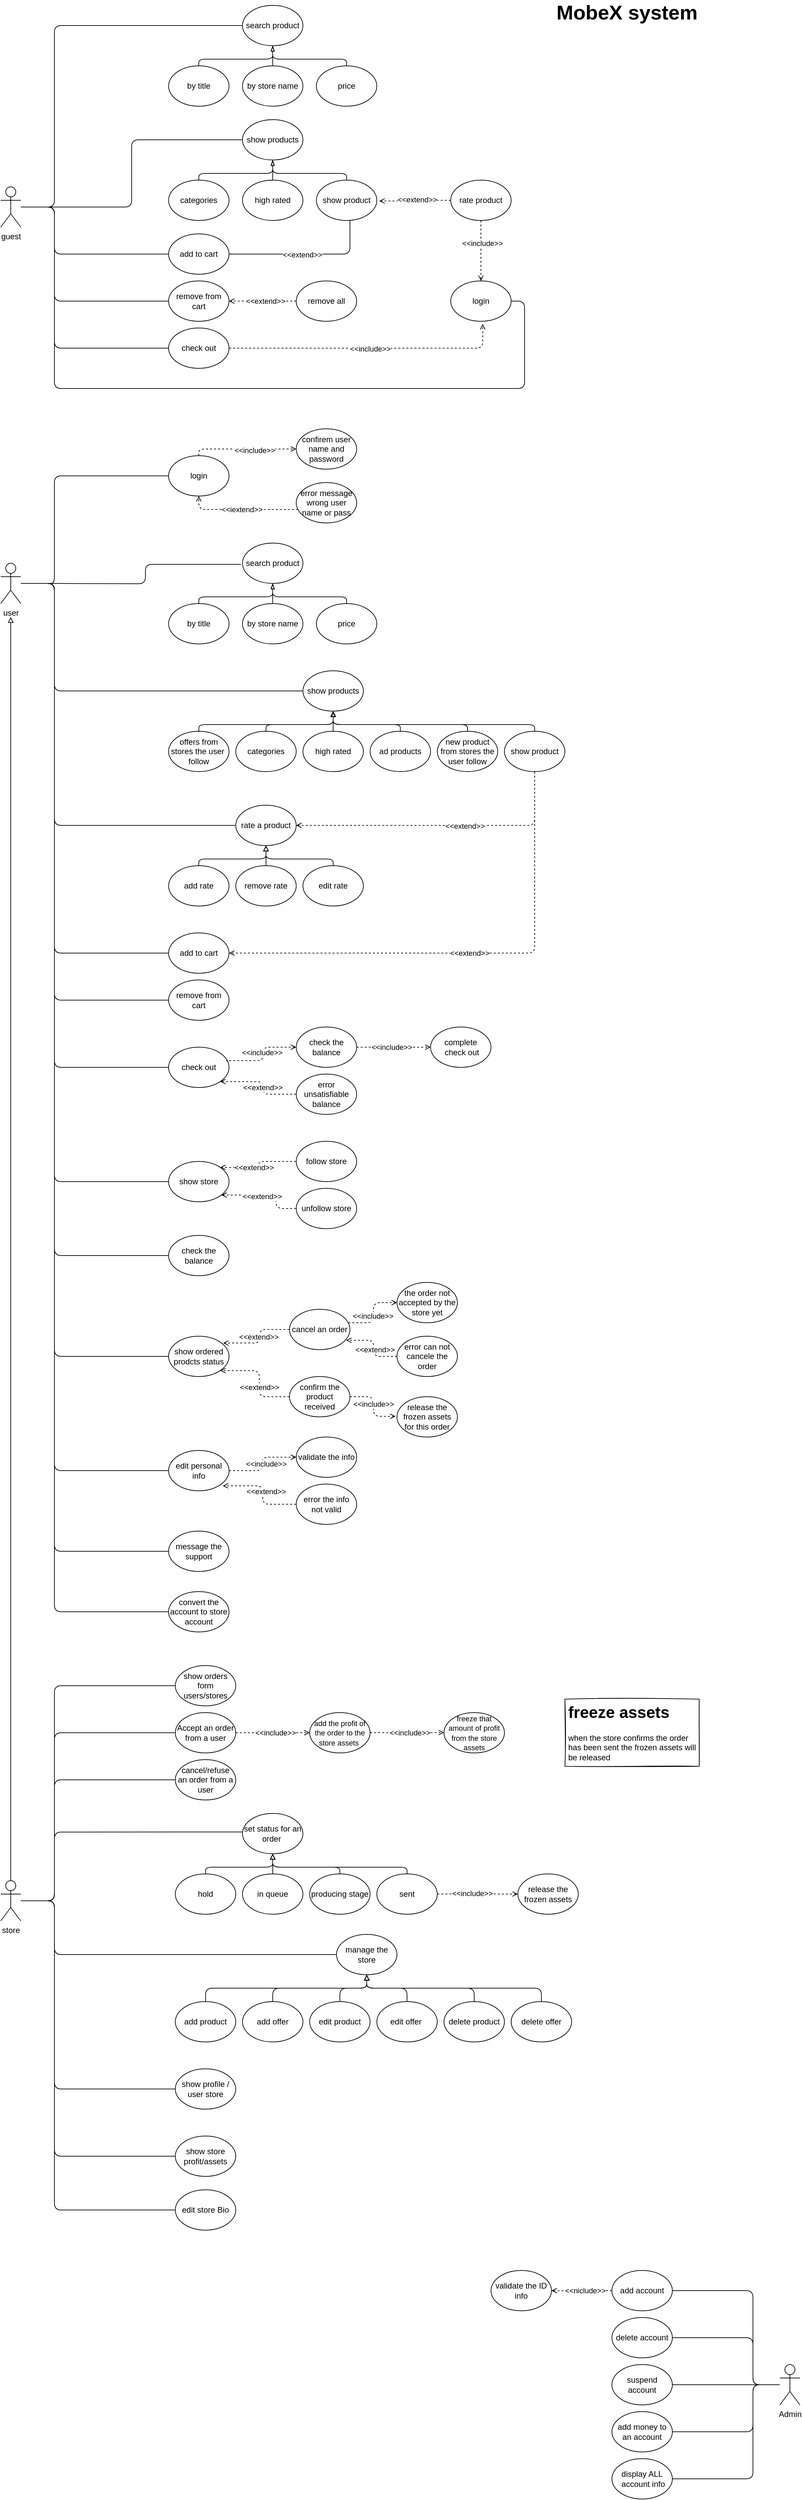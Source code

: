 <mxfile version="14.5.1" type="device"><diagram id="AyYfKAFKu1tBZz3ZCfYu" name="Page-1"><mxGraphModel dx="1454" dy="785" grid="0" gridSize="10" guides="1" tooltips="1" connect="1" arrows="1" fold="1" page="0" pageScale="1" pageWidth="1500" pageHeight="4000" background="#ffffff" math="0" shadow="0"><root><mxCell id="0"/><mxCell id="1" parent="0"/><mxCell id="VnfSHUH4-H62ylEEHr1p-37" style="edgeStyle=orthogonalEdgeStyle;rounded=1;orthogonalLoop=1;jettySize=auto;html=1;entryX=0;entryY=0.5;entryDx=0;entryDy=0;startArrow=none;startFill=0;endArrow=none;endFill=0;fontColor=#000000;strokeColor=#000000;" parent="1" source="lYpApjxqGl0kuROOpdC_-5" target="lYpApjxqGl0kuROOpdC_-7" edge="1"><mxGeometry relative="1" as="geometry"/></mxCell><mxCell id="VnfSHUH4-H62ylEEHr1p-38" style="edgeStyle=orthogonalEdgeStyle;rounded=1;orthogonalLoop=1;jettySize=auto;html=1;entryX=0;entryY=0.5;entryDx=0;entryDy=0;startArrow=none;startFill=0;endArrow=none;endFill=0;fontColor=#000000;strokeColor=#000000;" parent="1" source="lYpApjxqGl0kuROOpdC_-5" target="VnfSHUH4-H62ylEEHr1p-10" edge="1"><mxGeometry relative="1" as="geometry"><Array as="points"><mxPoint x="200" y="410"/><mxPoint x="200" y="140"/></Array></mxGeometry></mxCell><mxCell id="VnfSHUH4-H62ylEEHr1p-39" style="edgeStyle=orthogonalEdgeStyle;rounded=1;orthogonalLoop=1;jettySize=auto;html=1;entryX=0;entryY=0.5;entryDx=0;entryDy=0;startArrow=none;startFill=0;endArrow=none;endFill=0;fontColor=#000000;strokeColor=#000000;" parent="1" source="lYpApjxqGl0kuROOpdC_-5" target="VnfSHUH4-H62ylEEHr1p-12" edge="1"><mxGeometry relative="1" as="geometry"><Array as="points"><mxPoint x="200" y="410"/><mxPoint x="200" y="480"/></Array></mxGeometry></mxCell><mxCell id="VnfSHUH4-H62ylEEHr1p-40" style="edgeStyle=orthogonalEdgeStyle;rounded=1;orthogonalLoop=1;jettySize=auto;html=1;entryX=0;entryY=0.5;entryDx=0;entryDy=0;startArrow=none;startFill=0;endArrow=none;endFill=0;fontColor=#000000;strokeColor=#000000;" parent="1" source="lYpApjxqGl0kuROOpdC_-5" target="VnfSHUH4-H62ylEEHr1p-27" edge="1"><mxGeometry relative="1" as="geometry"><Array as="points"><mxPoint x="200" y="410"/><mxPoint x="200" y="550"/></Array></mxGeometry></mxCell><mxCell id="VnfSHUH4-H62ylEEHr1p-41" style="edgeStyle=orthogonalEdgeStyle;rounded=1;orthogonalLoop=1;jettySize=auto;html=1;entryX=0;entryY=0.5;entryDx=0;entryDy=0;startArrow=none;startFill=0;endArrow=none;endFill=0;fontColor=#000000;strokeColor=#000000;" parent="1" source="lYpApjxqGl0kuROOpdC_-5" target="VnfSHUH4-H62ylEEHr1p-11" edge="1"><mxGeometry relative="1" as="geometry"><Array as="points"><mxPoint x="200" y="410"/><mxPoint x="200" y="620"/></Array></mxGeometry></mxCell><mxCell id="VnfSHUH4-H62ylEEHr1p-42" style="edgeStyle=orthogonalEdgeStyle;rounded=1;orthogonalLoop=1;jettySize=auto;html=1;entryX=1;entryY=0.5;entryDx=0;entryDy=0;startArrow=none;startFill=0;endArrow=none;endFill=0;fontColor=#000000;strokeColor=#000000;" parent="1" source="lYpApjxqGl0kuROOpdC_-5" target="VnfSHUH4-H62ylEEHr1p-14" edge="1"><mxGeometry relative="1" as="geometry"><Array as="points"><mxPoint x="200" y="410"/><mxPoint x="200" y="680"/><mxPoint x="900" y="680"/><mxPoint x="900" y="550"/></Array></mxGeometry></mxCell><mxCell id="lYpApjxqGl0kuROOpdC_-5" value="guest" style="shape=umlActor;verticalLabelPosition=bottom;verticalAlign=top;html=1;outlineConnect=0;fontColor=#000000;fillColor=none;strokeColor=#000000;" parent="1" vertex="1"><mxGeometry x="120" y="380" width="30" height="60" as="geometry"/></mxCell><mxCell id="lYpApjxqGl0kuROOpdC_-7" value="show products" style="ellipse;whiteSpace=wrap;html=1;fillColor=none;fontColor=#000000;strokeColor=#000000;" parent="1" vertex="1"><mxGeometry x="480" y="280" width="90" height="60" as="geometry"/></mxCell><mxCell id="VnfSHUH4-H62ylEEHr1p-4" style="edgeStyle=orthogonalEdgeStyle;orthogonalLoop=1;jettySize=auto;html=1;entryX=0.5;entryY=1;entryDx=0;entryDy=0;endArrow=blockThin;endFill=0;fontColor=#000000;strokeColor=#000000;" parent="1" source="VnfSHUH4-H62ylEEHr1p-1" target="lYpApjxqGl0kuROOpdC_-7" edge="1"><mxGeometry relative="1" as="geometry"><Array as="points"><mxPoint x="415" y="360"/><mxPoint x="525" y="360"/></Array></mxGeometry></mxCell><mxCell id="VnfSHUH4-H62ylEEHr1p-1" value="categories" style="ellipse;whiteSpace=wrap;html=1;fillColor=none;fontColor=#000000;strokeColor=#000000;" parent="1" vertex="1"><mxGeometry x="370" y="370" width="90" height="60" as="geometry"/></mxCell><mxCell id="VnfSHUH4-H62ylEEHr1p-7" style="edgeStyle=orthogonalEdgeStyle;orthogonalLoop=1;jettySize=auto;html=1;endArrow=blockThin;endFill=0;fontColor=#000000;strokeColor=#000000;" parent="1" source="VnfSHUH4-H62ylEEHr1p-2" edge="1"><mxGeometry relative="1" as="geometry"><mxPoint x="525" y="340" as="targetPoint"/></mxGeometry></mxCell><mxCell id="VnfSHUH4-H62ylEEHr1p-2" value="high rated" style="ellipse;whiteSpace=wrap;html=1;fillColor=none;fontColor=#000000;strokeColor=#000000;" parent="1" vertex="1"><mxGeometry x="480" y="370" width="90" height="60" as="geometry"/></mxCell><mxCell id="VnfSHUH4-H62ylEEHr1p-9" style="edgeStyle=orthogonalEdgeStyle;orthogonalLoop=1;jettySize=auto;html=1;entryX=0.5;entryY=1;entryDx=0;entryDy=0;endArrow=blockThin;endFill=0;fontColor=#000000;strokeColor=#000000;" parent="1" source="VnfSHUH4-H62ylEEHr1p-3" target="lYpApjxqGl0kuROOpdC_-7" edge="1"><mxGeometry relative="1" as="geometry"><Array as="points"><mxPoint x="635" y="360"/><mxPoint x="525" y="360"/></Array></mxGeometry></mxCell><mxCell id="OtakrotzTAk1rGfOqdhR-64" style="edgeStyle=orthogonalEdgeStyle;curved=0;rounded=1;sketch=0;orthogonalLoop=1;jettySize=auto;html=1;entryX=1;entryY=0.5;entryDx=0;entryDy=0;endArrow=none;endFill=0;fontColor=#000000;strokeColor=#000000;" parent="1" source="VnfSHUH4-H62ylEEHr1p-3" target="VnfSHUH4-H62ylEEHr1p-12" edge="1"><mxGeometry relative="1" as="geometry"><Array as="points"><mxPoint x="640" y="480"/></Array></mxGeometry></mxCell><mxCell id="OtakrotzTAk1rGfOqdhR-65" value="&amp;lt;&amp;lt;extend&amp;gt;&amp;gt;" style="edgeLabel;html=1;align=center;verticalAlign=middle;resizable=0;points=[];fontColor=#000000;labelBackgroundColor=#ffffff;" parent="OtakrotzTAk1rGfOqdhR-64" vertex="1" connectable="0"><mxGeometry x="0.056" y="1" relative="1" as="geometry"><mxPoint as="offset"/></mxGeometry></mxCell><mxCell id="VnfSHUH4-H62ylEEHr1p-3" value="show product" style="ellipse;whiteSpace=wrap;html=1;fillColor=none;fontColor=#000000;strokeColor=#000000;" parent="1" vertex="1"><mxGeometry x="590" y="370" width="90" height="60" as="geometry"/></mxCell><mxCell id="VnfSHUH4-H62ylEEHr1p-10" value="search product" style="ellipse;whiteSpace=wrap;html=1;fillColor=none;fontColor=#000000;strokeColor=#000000;" parent="1" vertex="1"><mxGeometry x="480" y="110" width="90" height="60" as="geometry"/></mxCell><mxCell id="VnfSHUH4-H62ylEEHr1p-35" style="edgeStyle=orthogonalEdgeStyle;rounded=1;orthogonalLoop=1;jettySize=auto;html=1;entryX=0.53;entryY=1.067;entryDx=0;entryDy=0;entryPerimeter=0;dashed=1;startArrow=none;startFill=0;endArrow=open;endFill=0;fontColor=#000000;strokeColor=#000000;" parent="1" source="VnfSHUH4-H62ylEEHr1p-11" target="VnfSHUH4-H62ylEEHr1p-14" edge="1"><mxGeometry relative="1" as="geometry"/></mxCell><mxCell id="VnfSHUH4-H62ylEEHr1p-36" value="&amp;lt;&amp;lt;include&amp;gt;&amp;gt;" style="edgeLabel;html=1;align=center;verticalAlign=middle;resizable=0;points=[];fontColor=#000000;labelBackgroundColor=#ffffff;" parent="VnfSHUH4-H62ylEEHr1p-35" vertex="1" connectable="0"><mxGeometry x="0.013" y="-1" relative="1" as="geometry"><mxPoint as="offset"/></mxGeometry></mxCell><mxCell id="VnfSHUH4-H62ylEEHr1p-11" value="check out" style="ellipse;whiteSpace=wrap;html=1;fillColor=none;fontColor=#000000;strokeColor=#000000;" parent="1" vertex="1"><mxGeometry x="370" y="590" width="90" height="60" as="geometry"/></mxCell><mxCell id="VnfSHUH4-H62ylEEHr1p-12" value="add to cart" style="ellipse;whiteSpace=wrap;html=1;fillColor=none;fontColor=#000000;strokeColor=#000000;" parent="1" vertex="1"><mxGeometry x="370" y="450" width="90" height="60" as="geometry"/></mxCell><mxCell id="VnfSHUH4-H62ylEEHr1p-29" style="edgeStyle=orthogonalEdgeStyle;rounded=1;orthogonalLoop=1;jettySize=auto;html=1;entryX=1;entryY=0.5;entryDx=0;entryDy=0;dashed=1;endArrow=open;endFill=0;startArrow=none;startFill=0;fontColor=#000000;strokeColor=#000000;" parent="1" source="VnfSHUH4-H62ylEEHr1p-13" target="VnfSHUH4-H62ylEEHr1p-27" edge="1"><mxGeometry relative="1" as="geometry"/></mxCell><mxCell id="VnfSHUH4-H62ylEEHr1p-30" value="&amp;lt;&amp;lt;extend&amp;gt;&amp;gt;" style="edgeLabel;html=1;align=center;verticalAlign=middle;resizable=0;points=[];horizontal=1;fontStyle=0;labelBorderColor=none;fontColor=#000000;labelBackgroundColor=#ffffff;" parent="VnfSHUH4-H62ylEEHr1p-29" vertex="1" connectable="0"><mxGeometry x="-0.166" relative="1" as="geometry"><mxPoint x="-4.29" as="offset"/></mxGeometry></mxCell><mxCell id="VnfSHUH4-H62ylEEHr1p-13" value="remove all" style="ellipse;whiteSpace=wrap;html=1;fillColor=none;fontColor=#000000;strokeColor=#000000;" parent="1" vertex="1"><mxGeometry x="560" y="520" width="90" height="60" as="geometry"/></mxCell><mxCell id="VnfSHUH4-H62ylEEHr1p-14" value="login" style="ellipse;whiteSpace=wrap;html=1;fillColor=none;fontColor=#000000;strokeColor=#000000;" parent="1" vertex="1"><mxGeometry x="790" y="520" width="90" height="60" as="geometry"/></mxCell><mxCell id="VnfSHUH4-H62ylEEHr1p-31" style="edgeStyle=orthogonalEdgeStyle;rounded=1;orthogonalLoop=1;jettySize=auto;html=1;entryX=1.041;entryY=0.517;entryDx=0;entryDy=0;entryPerimeter=0;dashed=1;startArrow=none;startFill=0;endArrow=open;endFill=0;fontColor=#000000;strokeColor=#000000;" parent="1" source="VnfSHUH4-H62ylEEHr1p-15" target="VnfSHUH4-H62ylEEHr1p-3" edge="1"><mxGeometry relative="1" as="geometry"/></mxCell><mxCell id="VnfSHUH4-H62ylEEHr1p-32" value="&amp;lt;&amp;lt;extend&amp;gt;&amp;gt;" style="edgeLabel;html=1;align=center;verticalAlign=middle;resizable=0;points=[];fontColor=#000000;labelBackgroundColor=#ffffff;" parent="VnfSHUH4-H62ylEEHr1p-31" vertex="1" connectable="0"><mxGeometry x="-0.062" y="-1" relative="1" as="geometry"><mxPoint as="offset"/></mxGeometry></mxCell><mxCell id="VnfSHUH4-H62ylEEHr1p-33" style="edgeStyle=orthogonalEdgeStyle;orthogonalLoop=1;jettySize=auto;html=1;entryX=0.5;entryY=0;entryDx=0;entryDy=0;startArrow=none;startFill=0;endArrow=open;endFill=0;rounded=1;dashed=1;fontColor=#000000;strokeColor=#000000;" parent="1" source="VnfSHUH4-H62ylEEHr1p-15" target="VnfSHUH4-H62ylEEHr1p-14" edge="1"><mxGeometry relative="1" as="geometry"><Array as="points"><mxPoint x="840" y="430"/><mxPoint x="840" y="430"/></Array></mxGeometry></mxCell><mxCell id="VnfSHUH4-H62ylEEHr1p-34" value="&amp;lt;&amp;lt;include&amp;gt;&amp;gt;" style="edgeLabel;html=1;align=center;verticalAlign=middle;resizable=0;points=[];fontColor=#000000;labelBackgroundColor=#ffffff;" parent="VnfSHUH4-H62ylEEHr1p-33" vertex="1" connectable="0"><mxGeometry x="-0.255" y="2" relative="1" as="geometry"><mxPoint as="offset"/></mxGeometry></mxCell><mxCell id="VnfSHUH4-H62ylEEHr1p-15" value="rate product" style="ellipse;whiteSpace=wrap;html=1;fillColor=none;fontColor=#000000;strokeColor=#000000;" parent="1" vertex="1"><mxGeometry x="790" y="370" width="90" height="60" as="geometry"/></mxCell><mxCell id="VnfSHUH4-H62ylEEHr1p-19" style="edgeStyle=orthogonalEdgeStyle;orthogonalLoop=1;jettySize=auto;html=1;entryX=0.5;entryY=1;entryDx=0;entryDy=0;endArrow=blockThin;endFill=0;fontColor=#000000;strokeColor=#000000;" parent="1" source="VnfSHUH4-H62ylEEHr1p-20" edge="1"><mxGeometry relative="1" as="geometry"><mxPoint x="525" y="170" as="targetPoint"/><Array as="points"><mxPoint x="415" y="190"/><mxPoint x="525" y="190"/></Array></mxGeometry></mxCell><mxCell id="VnfSHUH4-H62ylEEHr1p-20" value="by title" style="ellipse;whiteSpace=wrap;html=1;fillColor=none;fontColor=#000000;strokeColor=#000000;" parent="1" vertex="1"><mxGeometry x="370" y="200" width="90" height="60" as="geometry"/></mxCell><mxCell id="VnfSHUH4-H62ylEEHr1p-21" style="edgeStyle=orthogonalEdgeStyle;orthogonalLoop=1;jettySize=auto;html=1;endArrow=blockThin;endFill=0;fontColor=#000000;strokeColor=#000000;" parent="1" source="VnfSHUH4-H62ylEEHr1p-22" edge="1"><mxGeometry relative="1" as="geometry"><mxPoint x="525" y="170" as="targetPoint"/></mxGeometry></mxCell><mxCell id="VnfSHUH4-H62ylEEHr1p-22" value="by store name" style="ellipse;whiteSpace=wrap;html=1;fillColor=none;fontColor=#000000;strokeColor=#000000;" parent="1" vertex="1"><mxGeometry x="480" y="200" width="90" height="60" as="geometry"/></mxCell><mxCell id="VnfSHUH4-H62ylEEHr1p-23" style="edgeStyle=orthogonalEdgeStyle;orthogonalLoop=1;jettySize=auto;html=1;entryX=0.5;entryY=1;entryDx=0;entryDy=0;endArrow=blockThin;endFill=0;fontColor=#000000;strokeColor=#000000;" parent="1" source="VnfSHUH4-H62ylEEHr1p-24" edge="1"><mxGeometry relative="1" as="geometry"><mxPoint x="525" y="170" as="targetPoint"/><Array as="points"><mxPoint x="635" y="190"/><mxPoint x="525" y="190"/></Array></mxGeometry></mxCell><mxCell id="VnfSHUH4-H62ylEEHr1p-24" value="price" style="ellipse;whiteSpace=wrap;html=1;fillColor=none;fontColor=#000000;strokeColor=#000000;" parent="1" vertex="1"><mxGeometry x="590" y="200" width="90" height="60" as="geometry"/></mxCell><mxCell id="VnfSHUH4-H62ylEEHr1p-27" value="remove from cart" style="ellipse;whiteSpace=wrap;html=1;fillColor=none;fontColor=#000000;strokeColor=#000000;" parent="1" vertex="1"><mxGeometry x="370" y="520" width="90" height="60" as="geometry"/></mxCell><mxCell id="OtakrotzTAk1rGfOqdhR-51" style="edgeStyle=orthogonalEdgeStyle;curved=0;rounded=1;sketch=0;orthogonalLoop=1;jettySize=auto;html=1;entryX=0;entryY=0.5;entryDx=0;entryDy=0;endArrow=none;endFill=0;fontColor=#000000;strokeColor=#000000;" parent="1" target="OtakrotzTAk1rGfOqdhR-17" edge="1"><mxGeometry relative="1" as="geometry"><mxPoint x="190" y="970" as="sourcePoint"/><Array as="points"><mxPoint x="200" y="970"/><mxPoint x="200" y="810"/></Array></mxGeometry></mxCell><mxCell id="OtakrotzTAk1rGfOqdhR-52" style="edgeStyle=orthogonalEdgeStyle;curved=0;rounded=1;sketch=0;orthogonalLoop=1;jettySize=auto;html=1;entryX=-0.024;entryY=0.527;entryDx=0;entryDy=0;entryPerimeter=0;endArrow=none;endFill=0;fontColor=#000000;strokeColor=#000000;" parent="1" target="OtakrotzTAk1rGfOqdhR-40" edge="1"><mxGeometry relative="1" as="geometry"><mxPoint x="190" y="970" as="sourcePoint"/></mxGeometry></mxCell><mxCell id="OtakrotzTAk1rGfOqdhR-54" style="edgeStyle=orthogonalEdgeStyle;curved=0;rounded=1;sketch=0;orthogonalLoop=1;jettySize=auto;html=1;endArrow=none;endFill=0;entryX=0;entryY=0.5;entryDx=0;entryDy=0;fontColor=#000000;strokeColor=#000000;" parent="1" source="OtakrotzTAk1rGfOqdhR-2" target="OtakrotzTAk1rGfOqdhR-25" edge="1"><mxGeometry relative="1" as="geometry"><mxPoint x="240" y="1070" as="targetPoint"/><Array as="points"><mxPoint x="200" y="970"/><mxPoint x="200" y="1130"/></Array></mxGeometry></mxCell><mxCell id="OtakrotzTAk1rGfOqdhR-55" style="edgeStyle=orthogonalEdgeStyle;curved=0;rounded=1;sketch=0;orthogonalLoop=1;jettySize=auto;html=1;entryX=-0.01;entryY=0.507;entryDx=0;entryDy=0;entryPerimeter=0;endArrow=none;endFill=0;fontColor=#000000;strokeColor=#000000;" parent="1" source="OtakrotzTAk1rGfOqdhR-2" target="OtakrotzTAk1rGfOqdhR-10" edge="1"><mxGeometry relative="1" as="geometry"><Array as="points"><mxPoint x="200" y="970"/><mxPoint x="200" y="1330"/><mxPoint x="469" y="1330"/></Array></mxGeometry></mxCell><mxCell id="OtakrotzTAk1rGfOqdhR-57" style="edgeStyle=orthogonalEdgeStyle;curved=0;rounded=1;sketch=0;orthogonalLoop=1;jettySize=auto;html=1;entryX=0;entryY=0.5;entryDx=0;entryDy=0;endArrow=none;endFill=0;fontColor=#000000;strokeColor=#000000;" parent="1" source="OtakrotzTAk1rGfOqdhR-2" target="OtakrotzTAk1rGfOqdhR-13" edge="1"><mxGeometry relative="1" as="geometry"><Array as="points"><mxPoint x="200" y="970"/><mxPoint x="200" y="1860"/></Array></mxGeometry></mxCell><mxCell id="OtakrotzTAk1rGfOqdhR-80" style="edgeStyle=orthogonalEdgeStyle;curved=0;rounded=1;sketch=0;orthogonalLoop=1;jettySize=auto;html=1;entryX=0;entryY=0.5;entryDx=0;entryDy=0;endArrow=none;endFill=0;fontColor=#000000;strokeColor=#000000;" parent="1" source="OtakrotzTAk1rGfOqdhR-2" target="OtakrotzTAk1rGfOqdhR-66" edge="1"><mxGeometry relative="1" as="geometry"><Array as="points"><mxPoint x="200" y="970"/><mxPoint x="200" y="1520"/></Array></mxGeometry></mxCell><mxCell id="OtakrotzTAk1rGfOqdhR-81" style="edgeStyle=orthogonalEdgeStyle;curved=0;rounded=1;sketch=0;orthogonalLoop=1;jettySize=auto;html=1;entryX=0;entryY=0.5;entryDx=0;entryDy=0;endArrow=none;endFill=0;fontColor=#000000;strokeColor=#000000;" parent="1" source="OtakrotzTAk1rGfOqdhR-2" target="OtakrotzTAk1rGfOqdhR-69" edge="1"><mxGeometry relative="1" as="geometry"><Array as="points"><mxPoint x="200" y="970"/><mxPoint x="200" y="1590"/></Array></mxGeometry></mxCell><mxCell id="OtakrotzTAk1rGfOqdhR-82" style="edgeStyle=orthogonalEdgeStyle;curved=0;rounded=1;sketch=0;orthogonalLoop=1;jettySize=auto;html=1;entryX=0;entryY=0.5;entryDx=0;entryDy=0;endArrow=none;endFill=0;fontColor=#000000;strokeColor=#000000;" parent="1" source="OtakrotzTAk1rGfOqdhR-2" target="OtakrotzTAk1rGfOqdhR-12" edge="1"><mxGeometry relative="1" as="geometry"><Array as="points"><mxPoint x="200" y="970"/><mxPoint x="200" y="1690"/></Array></mxGeometry></mxCell><mxCell id="OtakrotzTAk1rGfOqdhR-94" style="edgeStyle=orthogonalEdgeStyle;curved=0;rounded=1;sketch=0;orthogonalLoop=1;jettySize=auto;html=1;entryX=0;entryY=0.5;entryDx=0;entryDy=0;startArrow=none;startFill=0;endArrow=none;endFill=0;fontColor=#000000;strokeColor=#000000;" parent="1" source="OtakrotzTAk1rGfOqdhR-2" target="OtakrotzTAk1rGfOqdhR-93" edge="1"><mxGeometry relative="1" as="geometry"><Array as="points"><mxPoint x="200" y="970"/><mxPoint x="200" y="1970"/></Array></mxGeometry></mxCell><mxCell id="OtakrotzTAk1rGfOqdhR-95" style="edgeStyle=orthogonalEdgeStyle;curved=0;rounded=1;sketch=0;orthogonalLoop=1;jettySize=auto;html=1;startArrow=none;startFill=0;endArrow=none;endFill=0;entryX=0;entryY=0.5;entryDx=0;entryDy=0;fontColor=#000000;strokeColor=#000000;" parent="1" source="OtakrotzTAk1rGfOqdhR-2" target="OtakrotzTAk1rGfOqdhR-102" edge="1"><mxGeometry relative="1" as="geometry"><mxPoint x="320" y="2090" as="targetPoint"/><Array as="points"><mxPoint x="200" y="970"/><mxPoint x="200" y="2120"/></Array></mxGeometry></mxCell><mxCell id="OtakrotzTAk1rGfOqdhR-97" style="edgeStyle=orthogonalEdgeStyle;curved=0;rounded=1;sketch=0;orthogonalLoop=1;jettySize=auto;html=1;startArrow=none;startFill=0;endArrow=none;endFill=0;entryX=0;entryY=0.5;entryDx=0;entryDy=0;fontColor=#000000;strokeColor=#000000;" parent="1" source="OtakrotzTAk1rGfOqdhR-2" target="OtakrotzTAk1rGfOqdhR-129" edge="1"><mxGeometry relative="1" as="geometry"><mxPoint x="300" y="2430" as="targetPoint"/><Array as="points"><mxPoint x="200" y="970"/><mxPoint x="200" y="2410"/></Array></mxGeometry></mxCell><mxCell id="OtakrotzTAk1rGfOqdhR-98" style="edgeStyle=orthogonalEdgeStyle;curved=0;rounded=1;sketch=0;orthogonalLoop=1;jettySize=auto;html=1;startArrow=none;startFill=0;endArrow=none;endFill=0;entryX=0;entryY=0.5;entryDx=0;entryDy=0;fontColor=#000000;strokeColor=#000000;" parent="1" source="OtakrotzTAk1rGfOqdhR-2" target="OtakrotzTAk1rGfOqdhR-130" edge="1"><mxGeometry relative="1" as="geometry"><mxPoint x="250" y="2540" as="targetPoint"/><Array as="points"><mxPoint x="200" y="970"/><mxPoint x="200" y="2500"/></Array></mxGeometry></mxCell><mxCell id="OtakrotzTAk1rGfOqdhR-99" style="edgeStyle=orthogonalEdgeStyle;curved=0;rounded=1;sketch=0;orthogonalLoop=1;jettySize=auto;html=1;startArrow=none;startFill=0;endArrow=none;endFill=0;entryX=0;entryY=0.5;entryDx=0;entryDy=0;fontColor=#000000;strokeColor=#000000;" parent="1" source="OtakrotzTAk1rGfOqdhR-2" target="OtakrotzTAk1rGfOqdhR-122" edge="1"><mxGeometry relative="1" as="geometry"><mxPoint x="220" y="2050" as="targetPoint"/><Array as="points"><mxPoint x="200" y="970"/><mxPoint x="200" y="2290"/></Array></mxGeometry></mxCell><mxCell id="OtakrotzTAk1rGfOqdhR-2" value="user" style="shape=umlActor;verticalLabelPosition=bottom;verticalAlign=top;html=1;outlineConnect=0;rounded=0;sketch=0;fontColor=#000000;strokeColor=#000000;fillColor=none;" parent="1" vertex="1"><mxGeometry x="120" y="940" width="30" height="60" as="geometry"/></mxCell><mxCell id="OtakrotzTAk1rGfOqdhR-49" style="edgeStyle=orthogonalEdgeStyle;curved=0;rounded=1;sketch=0;orthogonalLoop=1;jettySize=auto;html=1;endArrow=block;endFill=0;fontColor=#000000;strokeColor=#000000;" parent="1" source="OtakrotzTAk1rGfOqdhR-8" edge="1"><mxGeometry relative="1" as="geometry"><mxPoint x="515" y="1360.0" as="targetPoint"/></mxGeometry></mxCell><mxCell id="OtakrotzTAk1rGfOqdhR-8" value="remove rate" style="ellipse;whiteSpace=wrap;html=1;fillColor=none;fontColor=#000000;strokeColor=#000000;" parent="1" vertex="1"><mxGeometry x="470" y="1390" width="90" height="60" as="geometry"/></mxCell><mxCell id="OtakrotzTAk1rGfOqdhR-50" style="edgeStyle=orthogonalEdgeStyle;curved=0;rounded=1;sketch=0;orthogonalLoop=1;jettySize=auto;html=1;endArrow=block;endFill=0;fontColor=#000000;strokeColor=#000000;" parent="1" source="OtakrotzTAk1rGfOqdhR-9" target="OtakrotzTAk1rGfOqdhR-10" edge="1"><mxGeometry relative="1" as="geometry"><Array as="points"><mxPoint x="415" y="1380"/><mxPoint x="515" y="1380"/></Array></mxGeometry></mxCell><mxCell id="OtakrotzTAk1rGfOqdhR-9" value="add rate" style="ellipse;whiteSpace=wrap;html=1;fillColor=none;fontColor=#000000;strokeColor=#000000;" parent="1" vertex="1"><mxGeometry x="370" y="1390" width="90" height="60" as="geometry"/></mxCell><mxCell id="OtakrotzTAk1rGfOqdhR-10" value="rate a product" style="ellipse;whiteSpace=wrap;html=1;fillColor=none;fontColor=#000000;strokeColor=#000000;" parent="1" vertex="1"><mxGeometry x="470" y="1300" width="90" height="60" as="geometry"/></mxCell><mxCell id="OtakrotzTAk1rGfOqdhR-39" style="edgeStyle=orthogonalEdgeStyle;curved=0;rounded=1;sketch=0;orthogonalLoop=1;jettySize=auto;html=1;endArrow=block;endFill=0;fontColor=#000000;strokeColor=#000000;" parent="1" source="OtakrotzTAk1rGfOqdhR-11" target="OtakrotzTAk1rGfOqdhR-25" edge="1"><mxGeometry relative="1" as="geometry"><Array as="points"><mxPoint x="915" y="1180"/><mxPoint x="615" y="1180"/></Array></mxGeometry></mxCell><mxCell id="OtakrotzTAk1rGfOqdhR-67" style="edgeStyle=orthogonalEdgeStyle;curved=0;rounded=1;sketch=0;orthogonalLoop=1;jettySize=auto;html=1;entryX=1;entryY=0.5;entryDx=0;entryDy=0;endArrow=open;endFill=0;dashed=1;fontColor=#000000;strokeColor=#000000;" parent="1" source="OtakrotzTAk1rGfOqdhR-11" target="OtakrotzTAk1rGfOqdhR-10" edge="1"><mxGeometry relative="1" as="geometry"><Array as="points"><mxPoint x="915" y="1330"/></Array></mxGeometry></mxCell><mxCell id="OtakrotzTAk1rGfOqdhR-68" value="&amp;lt;&amp;lt;extend&amp;gt;&amp;gt;" style="edgeLabel;html=1;align=center;verticalAlign=middle;resizable=0;points=[];fontColor=#000000;labelBackgroundColor=#ffffff;" parent="OtakrotzTAk1rGfOqdhR-67" vertex="1" connectable="0"><mxGeometry x="-0.153" y="1" relative="1" as="geometry"><mxPoint as="offset"/></mxGeometry></mxCell><mxCell id="OtakrotzTAk1rGfOqdhR-70" style="edgeStyle=orthogonalEdgeStyle;curved=0;rounded=1;sketch=0;orthogonalLoop=1;jettySize=auto;html=1;entryX=1;entryY=0.5;entryDx=0;entryDy=0;dashed=1;endArrow=open;endFill=0;fontColor=#000000;strokeColor=#000000;" parent="1" source="OtakrotzTAk1rGfOqdhR-11" target="OtakrotzTAk1rGfOqdhR-66" edge="1"><mxGeometry relative="1" as="geometry"><Array as="points"><mxPoint x="915" y="1520"/></Array></mxGeometry></mxCell><mxCell id="OtakrotzTAk1rGfOqdhR-72" value="&amp;lt;&amp;lt;extend&amp;gt;&amp;gt;" style="edgeLabel;html=1;align=center;verticalAlign=middle;resizable=0;points=[];fontColor=#000000;labelBackgroundColor=#ffffff;" parent="OtakrotzTAk1rGfOqdhR-70" vertex="1" connectable="0"><mxGeometry x="0.014" relative="1" as="geometry"><mxPoint as="offset"/></mxGeometry></mxCell><mxCell id="OtakrotzTAk1rGfOqdhR-11" value="show product" style="ellipse;whiteSpace=wrap;html=1;fillColor=none;fontColor=#000000;strokeColor=#000000;" parent="1" vertex="1"><mxGeometry x="870" y="1190" width="90" height="60" as="geometry"/></mxCell><mxCell id="OtakrotzTAk1rGfOqdhR-12" value="check out" style="ellipse;whiteSpace=wrap;html=1;fillColor=none;fontColor=#000000;strokeColor=#000000;" parent="1" vertex="1"><mxGeometry x="370" y="1660" width="90" height="60" as="geometry"/></mxCell><mxCell id="OtakrotzTAk1rGfOqdhR-13" value="show store" style="ellipse;whiteSpace=wrap;html=1;fillColor=none;fontColor=#000000;strokeColor=#000000;" parent="1" vertex="1"><mxGeometry x="370" y="1830" width="90" height="60" as="geometry"/></mxCell><mxCell id="OtakrotzTAk1rGfOqdhR-77" style="edgeStyle=orthogonalEdgeStyle;curved=0;rounded=1;sketch=0;orthogonalLoop=1;jettySize=auto;html=1;entryX=1;entryY=0;entryDx=0;entryDy=0;dashed=1;endArrow=open;endFill=0;fontColor=#000000;strokeColor=#000000;" parent="1" source="OtakrotzTAk1rGfOqdhR-14" edge="1"><mxGeometry relative="1" as="geometry"><mxPoint x="446.735" y="1838.731" as="targetPoint"/></mxGeometry></mxCell><mxCell id="OtakrotzTAk1rGfOqdhR-78" value="&amp;lt;&amp;lt;extend&amp;gt;&amp;gt;" style="edgeLabel;html=1;align=center;verticalAlign=middle;resizable=0;points=[];fontColor=#000000;labelBackgroundColor=#ffffff;" parent="OtakrotzTAk1rGfOqdhR-77" vertex="1" connectable="0"><mxGeometry x="0.18" relative="1" as="geometry"><mxPoint as="offset"/></mxGeometry></mxCell><mxCell id="OtakrotzTAk1rGfOqdhR-14" value="follow store" style="ellipse;whiteSpace=wrap;html=1;fillColor=none;fontColor=#000000;strokeColor=#000000;" parent="1" vertex="1"><mxGeometry x="560" y="1800" width="90" height="60" as="geometry"/></mxCell><mxCell id="OtakrotzTAk1rGfOqdhR-21" style="edgeStyle=orthogonalEdgeStyle;curved=0;rounded=1;sketch=0;orthogonalLoop=1;jettySize=auto;html=1;endArrow=open;endFill=0;entryX=0.5;entryY=1;entryDx=0;entryDy=0;dashed=1;fontColor=#000000;strokeColor=#000000;" parent="1" source="OtakrotzTAk1rGfOqdhR-15" target="OtakrotzTAk1rGfOqdhR-17" edge="1"><mxGeometry relative="1" as="geometry"><mxPoint x="415" y="850" as="targetPoint"/><Array as="points"><mxPoint x="415" y="860"/></Array></mxGeometry></mxCell><mxCell id="OtakrotzTAk1rGfOqdhR-23" value="&amp;lt;&amp;lt;iextend&amp;gt;&amp;gt;" style="edgeLabel;html=1;align=center;verticalAlign=middle;resizable=0;points=[];fontColor=#000000;labelBackgroundColor=#ffffff;" parent="OtakrotzTAk1rGfOqdhR-21" vertex="1" connectable="0"><mxGeometry x="-0.006" relative="1" as="geometry"><mxPoint as="offset"/></mxGeometry></mxCell><mxCell id="OtakrotzTAk1rGfOqdhR-15" value="error message&lt;br&gt;wrong user name or pass" style="ellipse;whiteSpace=wrap;html=1;fillColor=none;fontColor=#000000;strokeColor=#000000;" parent="1" vertex="1"><mxGeometry x="560" y="820" width="90" height="60" as="geometry"/></mxCell><mxCell id="OtakrotzTAk1rGfOqdhR-16" value="confirem user name and password" style="ellipse;whiteSpace=wrap;html=1;fillColor=none;fontColor=#000000;strokeColor=#000000;" parent="1" vertex="1"><mxGeometry x="560" y="740" width="90" height="60" as="geometry"/></mxCell><mxCell id="OtakrotzTAk1rGfOqdhR-20" style="edgeStyle=orthogonalEdgeStyle;curved=0;rounded=1;sketch=0;orthogonalLoop=1;jettySize=auto;html=1;entryX=0;entryY=0.5;entryDx=0;entryDy=0;endArrow=open;endFill=0;dashed=1;fontColor=#000000;strokeColor=#000000;" parent="1" target="OtakrotzTAk1rGfOqdhR-16" edge="1"><mxGeometry relative="1" as="geometry"><mxPoint x="415" y="780" as="sourcePoint"/><Array as="points"><mxPoint x="415" y="770"/></Array></mxGeometry></mxCell><mxCell id="OtakrotzTAk1rGfOqdhR-22" value="&amp;lt;&amp;lt;include&amp;gt;&amp;gt;" style="edgeLabel;html=1;align=center;verticalAlign=middle;resizable=0;points=[];fontColor=#000000;labelBackgroundColor=#ffffff;" parent="OtakrotzTAk1rGfOqdhR-20" vertex="1" connectable="0"><mxGeometry x="0.203" y="-2" relative="1" as="geometry"><mxPoint as="offset"/></mxGeometry></mxCell><mxCell id="OtakrotzTAk1rGfOqdhR-17" value="login" style="ellipse;whiteSpace=wrap;html=1;fillColor=none;fontColor=#000000;strokeColor=#000000;" parent="1" vertex="1"><mxGeometry x="370" y="780" width="90" height="60" as="geometry"/></mxCell><mxCell id="OtakrotzTAk1rGfOqdhR-25" value="show products" style="ellipse;whiteSpace=wrap;html=1;fillColor=none;fontColor=#000000;strokeColor=#000000;" parent="1" vertex="1"><mxGeometry x="570" y="1100" width="90" height="60" as="geometry"/></mxCell><mxCell id="OtakrotzTAk1rGfOqdhR-26" style="edgeStyle=orthogonalEdgeStyle;orthogonalLoop=1;jettySize=auto;html=1;entryX=0.5;entryY=1;entryDx=0;entryDy=0;endArrow=blockThin;endFill=0;fontColor=#000000;strokeColor=#000000;" parent="1" source="OtakrotzTAk1rGfOqdhR-27" target="OtakrotzTAk1rGfOqdhR-25" edge="1"><mxGeometry relative="1" as="geometry"><Array as="points"><mxPoint x="515" y="1180"/><mxPoint x="615" y="1180"/></Array></mxGeometry></mxCell><mxCell id="OtakrotzTAk1rGfOqdhR-27" value="categories" style="ellipse;whiteSpace=wrap;html=1;fillColor=none;fontColor=#000000;strokeColor=#000000;" parent="1" vertex="1"><mxGeometry x="470" y="1190" width="90" height="60" as="geometry"/></mxCell><mxCell id="OtakrotzTAk1rGfOqdhR-28" style="edgeStyle=orthogonalEdgeStyle;orthogonalLoop=1;jettySize=auto;html=1;endArrow=blockThin;endFill=0;fontColor=#000000;strokeColor=#000000;" parent="1" source="OtakrotzTAk1rGfOqdhR-29" edge="1"><mxGeometry relative="1" as="geometry"><mxPoint x="615" y="1160" as="targetPoint"/></mxGeometry></mxCell><mxCell id="OtakrotzTAk1rGfOqdhR-29" value="high rated" style="ellipse;whiteSpace=wrap;html=1;fillColor=none;fontColor=#000000;strokeColor=#000000;" parent="1" vertex="1"><mxGeometry x="570" y="1190" width="90" height="60" as="geometry"/></mxCell><mxCell id="OtakrotzTAk1rGfOqdhR-30" style="edgeStyle=orthogonalEdgeStyle;orthogonalLoop=1;jettySize=auto;html=1;entryX=0.5;entryY=1;entryDx=0;entryDy=0;endArrow=blockThin;endFill=0;fontColor=#000000;strokeColor=#000000;" parent="1" source="OtakrotzTAk1rGfOqdhR-31" target="OtakrotzTAk1rGfOqdhR-25" edge="1"><mxGeometry relative="1" as="geometry"><Array as="points"><mxPoint x="715" y="1180"/><mxPoint x="615" y="1180"/></Array></mxGeometry></mxCell><mxCell id="OtakrotzTAk1rGfOqdhR-31" value="&lt;span&gt;ad products&lt;/span&gt;" style="ellipse;whiteSpace=wrap;html=1;fillColor=none;fontColor=#000000;strokeColor=#000000;" parent="1" vertex="1"><mxGeometry x="670" y="1190" width="90" height="60" as="geometry"/></mxCell><mxCell id="OtakrotzTAk1rGfOqdhR-34" style="edgeStyle=orthogonalEdgeStyle;curved=0;rounded=1;sketch=0;orthogonalLoop=1;jettySize=auto;html=1;entryX=0.5;entryY=1;entryDx=0;entryDy=0;endArrow=block;endFill=0;fontColor=#000000;strokeColor=#000000;" parent="1" source="OtakrotzTAk1rGfOqdhR-32" target="OtakrotzTAk1rGfOqdhR-25" edge="1"><mxGeometry relative="1" as="geometry"><Array as="points"><mxPoint x="815" y="1180"/><mxPoint x="615" y="1180"/></Array></mxGeometry></mxCell><mxCell id="OtakrotzTAk1rGfOqdhR-32" value="new product from stores the user follow" style="ellipse;whiteSpace=wrap;html=1;fillColor=none;fontColor=#000000;strokeColor=#000000;" parent="1" vertex="1"><mxGeometry x="770" y="1190" width="90" height="60" as="geometry"/></mxCell><mxCell id="OtakrotzTAk1rGfOqdhR-38" style="edgeStyle=orthogonalEdgeStyle;curved=0;rounded=1;sketch=0;orthogonalLoop=1;jettySize=auto;html=1;entryX=0.5;entryY=1;entryDx=0;entryDy=0;endArrow=block;endFill=0;fontColor=#000000;strokeColor=#000000;" parent="1" source="OtakrotzTAk1rGfOqdhR-36" target="OtakrotzTAk1rGfOqdhR-25" edge="1"><mxGeometry relative="1" as="geometry"><Array as="points"><mxPoint x="415" y="1180"/><mxPoint x="615" y="1180"/></Array></mxGeometry></mxCell><mxCell id="OtakrotzTAk1rGfOqdhR-36" value="offers from stores the user&amp;nbsp;&lt;br&gt;follow" style="ellipse;whiteSpace=wrap;html=1;fillColor=none;fontColor=#000000;strokeColor=#000000;" parent="1" vertex="1"><mxGeometry x="370" y="1190" width="90" height="60" as="geometry"/></mxCell><mxCell id="OtakrotzTAk1rGfOqdhR-40" value="search product" style="ellipse;whiteSpace=wrap;html=1;fillColor=none;fontColor=#000000;strokeColor=#000000;" parent="1" vertex="1"><mxGeometry x="480" y="910" width="90" height="60" as="geometry"/></mxCell><mxCell id="OtakrotzTAk1rGfOqdhR-41" style="edgeStyle=orthogonalEdgeStyle;orthogonalLoop=1;jettySize=auto;html=1;entryX=0.5;entryY=1;entryDx=0;entryDy=0;endArrow=blockThin;endFill=0;fontColor=#000000;strokeColor=#000000;" parent="1" source="OtakrotzTAk1rGfOqdhR-42" edge="1"><mxGeometry relative="1" as="geometry"><mxPoint x="525" y="970" as="targetPoint"/><Array as="points"><mxPoint x="415" y="990"/><mxPoint x="525" y="990"/></Array></mxGeometry></mxCell><mxCell id="OtakrotzTAk1rGfOqdhR-42" value="by title" style="ellipse;whiteSpace=wrap;html=1;fillColor=none;fontColor=#000000;strokeColor=#000000;" parent="1" vertex="1"><mxGeometry x="370" y="1000" width="90" height="60" as="geometry"/></mxCell><mxCell id="OtakrotzTAk1rGfOqdhR-43" style="edgeStyle=orthogonalEdgeStyle;orthogonalLoop=1;jettySize=auto;html=1;endArrow=blockThin;endFill=0;fontColor=#000000;strokeColor=#000000;" parent="1" source="OtakrotzTAk1rGfOqdhR-44" edge="1"><mxGeometry relative="1" as="geometry"><mxPoint x="525" y="970" as="targetPoint"/></mxGeometry></mxCell><mxCell id="OtakrotzTAk1rGfOqdhR-44" value="by store name" style="ellipse;whiteSpace=wrap;html=1;fillColor=none;fontColor=#000000;strokeColor=#000000;" parent="1" vertex="1"><mxGeometry x="480" y="1000" width="90" height="60" as="geometry"/></mxCell><mxCell id="OtakrotzTAk1rGfOqdhR-45" style="edgeStyle=orthogonalEdgeStyle;orthogonalLoop=1;jettySize=auto;html=1;entryX=0.5;entryY=1;entryDx=0;entryDy=0;endArrow=blockThin;endFill=0;fontColor=#000000;strokeColor=#000000;" parent="1" source="OtakrotzTAk1rGfOqdhR-46" edge="1"><mxGeometry relative="1" as="geometry"><mxPoint x="525" y="970" as="targetPoint"/><Array as="points"><mxPoint x="635" y="990"/><mxPoint x="525" y="990"/></Array></mxGeometry></mxCell><mxCell id="OtakrotzTAk1rGfOqdhR-46" value="price" style="ellipse;whiteSpace=wrap;html=1;fillColor=none;fontColor=#000000;strokeColor=#000000;" parent="1" vertex="1"><mxGeometry x="590" y="1000" width="90" height="60" as="geometry"/></mxCell><mxCell id="OtakrotzTAk1rGfOqdhR-48" style="edgeStyle=orthogonalEdgeStyle;curved=0;rounded=1;sketch=0;orthogonalLoop=1;jettySize=auto;html=1;entryX=0.5;entryY=1;entryDx=0;entryDy=0;endArrow=block;endFill=0;fontColor=#000000;strokeColor=#000000;" parent="1" source="OtakrotzTAk1rGfOqdhR-47" target="OtakrotzTAk1rGfOqdhR-10" edge="1"><mxGeometry relative="1" as="geometry"><Array as="points"><mxPoint x="615" y="1380"/><mxPoint x="515" y="1380"/></Array></mxGeometry></mxCell><mxCell id="OtakrotzTAk1rGfOqdhR-47" value="edit rate" style="ellipse;whiteSpace=wrap;html=1;fillColor=none;fontColor=#000000;strokeColor=#000000;" parent="1" vertex="1"><mxGeometry x="570" y="1390" width="90" height="60" as="geometry"/></mxCell><mxCell id="OtakrotzTAk1rGfOqdhR-66" value="add to cart" style="ellipse;whiteSpace=wrap;html=1;fillColor=none;fontColor=#000000;strokeColor=#000000;" parent="1" vertex="1"><mxGeometry x="370" y="1490" width="90" height="60" as="geometry"/></mxCell><mxCell id="OtakrotzTAk1rGfOqdhR-69" value="remove from cart" style="ellipse;whiteSpace=wrap;html=1;fillColor=none;fontColor=#000000;strokeColor=#000000;" parent="1" vertex="1"><mxGeometry x="370" y="1560" width="90" height="60" as="geometry"/></mxCell><mxCell id="OtakrotzTAk1rGfOqdhR-76" style="edgeStyle=orthogonalEdgeStyle;curved=0;rounded=1;sketch=0;orthogonalLoop=1;jettySize=auto;html=1;dashed=1;endArrow=open;endFill=0;fontColor=#000000;strokeColor=#000000;" parent="1" source="OtakrotzTAk1rGfOqdhR-74" edge="1"><mxGeometry relative="1" as="geometry"><mxPoint x="448.541" y="1880" as="targetPoint"/><Array as="points"><mxPoint x="530" y="1900"/><mxPoint x="530" y="1880"/></Array></mxGeometry></mxCell><mxCell id="OtakrotzTAk1rGfOqdhR-79" value="&amp;lt;&amp;lt;extend&amp;gt;&amp;gt;" style="edgeLabel;html=1;align=center;verticalAlign=middle;resizable=0;points=[];fontColor=#000000;labelBackgroundColor=#ffffff;" parent="OtakrotzTAk1rGfOqdhR-76" vertex="1" connectable="0"><mxGeometry x="0.085" y="2" relative="1" as="geometry"><mxPoint as="offset"/></mxGeometry></mxCell><mxCell id="OtakrotzTAk1rGfOqdhR-74" value="unfollow store" style="ellipse;whiteSpace=wrap;html=1;fillColor=none;fontColor=#000000;strokeColor=#000000;" parent="1" vertex="1"><mxGeometry x="560" y="1870" width="90" height="60" as="geometry"/></mxCell><mxCell id="OtakrotzTAk1rGfOqdhR-86" style="edgeStyle=orthogonalEdgeStyle;curved=0;rounded=1;sketch=0;orthogonalLoop=1;jettySize=auto;html=1;entryX=1;entryY=1;entryDx=0;entryDy=0;endArrow=open;endFill=0;dashed=1;fontColor=#000000;strokeColor=#000000;" parent="1" source="OtakrotzTAk1rGfOqdhR-83" target="OtakrotzTAk1rGfOqdhR-12" edge="1"><mxGeometry relative="1" as="geometry"/></mxCell><mxCell id="OtakrotzTAk1rGfOqdhR-88" value="&amp;lt;&amp;lt;extend&amp;gt;&amp;gt;" style="edgeLabel;html=1;align=center;verticalAlign=middle;resizable=0;points=[];fontColor=#000000;labelBackgroundColor=#ffffff;" parent="OtakrotzTAk1rGfOqdhR-86" vertex="1" connectable="0"><mxGeometry x="-0.422" relative="1" as="geometry"><mxPoint x="-12" y="-10" as="offset"/></mxGeometry></mxCell><mxCell id="OtakrotzTAk1rGfOqdhR-83" value="error unsatisfiable balance" style="ellipse;whiteSpace=wrap;html=1;fillColor=none;fontColor=#000000;strokeColor=#000000;" parent="1" vertex="1"><mxGeometry x="560" y="1700" width="90" height="60" as="geometry"/></mxCell><mxCell id="OtakrotzTAk1rGfOqdhR-87" style="edgeStyle=orthogonalEdgeStyle;curved=0;rounded=1;sketch=0;orthogonalLoop=1;jettySize=auto;html=1;entryX=0.974;entryY=0.346;entryDx=0;entryDy=0;entryPerimeter=0;endArrow=none;endFill=0;startArrow=open;startFill=0;dashed=1;fontColor=#000000;strokeColor=#000000;labelBackgroundColor=#ffffff;" parent="1" source="OtakrotzTAk1rGfOqdhR-84" target="OtakrotzTAk1rGfOqdhR-12" edge="1"><mxGeometry relative="1" as="geometry"><Array as="points"><mxPoint x="510" y="1660"/><mxPoint x="510" y="1680"/><mxPoint x="455" y="1680"/></Array></mxGeometry></mxCell><mxCell id="OtakrotzTAk1rGfOqdhR-89" value="&amp;lt;&amp;lt;include&amp;gt;&amp;gt;" style="edgeLabel;html=1;align=center;verticalAlign=middle;resizable=0;points=[];fontColor=#000000;labelBackgroundColor=#ffffff;" parent="OtakrotzTAk1rGfOqdhR-87" vertex="1" connectable="0"><mxGeometry x="0.013" y="-1" relative="1" as="geometry"><mxPoint y="-7" as="offset"/></mxGeometry></mxCell><mxCell id="OtakrotzTAk1rGfOqdhR-91" style="edgeStyle=orthogonalEdgeStyle;curved=0;rounded=1;sketch=0;orthogonalLoop=1;jettySize=auto;html=1;dashed=1;startArrow=none;startFill=0;endArrow=open;endFill=0;fontColor=#000000;strokeColor=#000000;labelBackgroundColor=#ffffff;" parent="1" source="OtakrotzTAk1rGfOqdhR-84" target="OtakrotzTAk1rGfOqdhR-85" edge="1"><mxGeometry relative="1" as="geometry"/></mxCell><mxCell id="OtakrotzTAk1rGfOqdhR-92" value="&lt;span style=&quot;&quot;&gt;&amp;lt;&amp;lt;include&amp;gt;&amp;gt;&lt;/span&gt;" style="edgeLabel;html=1;align=center;verticalAlign=middle;resizable=0;points=[];fontColor=#000000;labelBackgroundColor=#ffffff;" parent="OtakrotzTAk1rGfOqdhR-91" vertex="1" connectable="0"><mxGeometry x="0.204" y="1" relative="1" as="geometry"><mxPoint x="-14.23" y="1" as="offset"/></mxGeometry></mxCell><mxCell id="OtakrotzTAk1rGfOqdhR-84" value="check the balance" style="ellipse;whiteSpace=wrap;html=1;fillColor=none;fontColor=#000000;strokeColor=#000000;" parent="1" vertex="1"><mxGeometry x="560" y="1630" width="90" height="60" as="geometry"/></mxCell><mxCell id="OtakrotzTAk1rGfOqdhR-85" value="complete&lt;br&gt;&amp;nbsp;check out" style="ellipse;whiteSpace=wrap;html=1;fillColor=none;fontColor=#000000;strokeColor=#000000;" parent="1" vertex="1"><mxGeometry x="760" y="1630" width="90" height="60" as="geometry"/></mxCell><mxCell id="OtakrotzTAk1rGfOqdhR-93" value="check the balance" style="ellipse;whiteSpace=wrap;html=1;fillColor=none;fontColor=#000000;strokeColor=#000000;" parent="1" vertex="1"><mxGeometry x="370" y="1940" width="90" height="60" as="geometry"/></mxCell><mxCell id="OtakrotzTAk1rGfOqdhR-102" value="show ordered&lt;br&gt;prodcts status" style="ellipse;whiteSpace=wrap;html=1;fillColor=none;fontColor=#000000;strokeColor=#000000;" parent="1" vertex="1"><mxGeometry x="370" y="2090" width="90" height="60" as="geometry"/></mxCell><mxCell id="OtakrotzTAk1rGfOqdhR-104" style="edgeStyle=orthogonalEdgeStyle;curved=0;rounded=1;sketch=0;orthogonalLoop=1;jettySize=auto;html=1;entryX=0.902;entryY=0.169;entryDx=0;entryDy=0;startArrow=none;startFill=0;endArrow=open;endFill=0;dashed=1;entryPerimeter=0;fontColor=#000000;strokeColor=#000000;" parent="1" source="OtakrotzTAk1rGfOqdhR-103" target="OtakrotzTAk1rGfOqdhR-102" edge="1"><mxGeometry relative="1" as="geometry"><mxPoint x="450" y="2080" as="targetPoint"/></mxGeometry></mxCell><mxCell id="OtakrotzTAk1rGfOqdhR-105" value="&amp;lt;&amp;lt;extend&amp;gt;&amp;gt;" style="edgeLabel;html=1;align=center;verticalAlign=middle;resizable=0;points=[];fontColor=#000000;labelBackgroundColor=#ffffff;" parent="OtakrotzTAk1rGfOqdhR-104" vertex="1" connectable="0"><mxGeometry x="-0.056" y="-1" relative="1" as="geometry"><mxPoint as="offset"/></mxGeometry></mxCell><mxCell id="OtakrotzTAk1rGfOqdhR-108" style="edgeStyle=orthogonalEdgeStyle;curved=0;rounded=1;sketch=0;orthogonalLoop=1;jettySize=auto;html=1;entryX=0;entryY=0.5;entryDx=0;entryDy=0;dashed=1;startArrow=none;startFill=0;endArrow=open;endFill=0;fontColor=#000000;strokeColor=#000000;" parent="1" source="OtakrotzTAk1rGfOqdhR-103" target="OtakrotzTAk1rGfOqdhR-107" edge="1"><mxGeometry relative="1" as="geometry"><Array as="points"><mxPoint x="675" y="2070"/><mxPoint x="675" y="2040"/></Array></mxGeometry></mxCell><mxCell id="OtakrotzTAk1rGfOqdhR-110" value="&lt;span style=&quot;&quot;&gt;&amp;lt;&amp;lt;include&amp;gt;&amp;gt;&lt;/span&gt;" style="edgeLabel;html=1;align=center;verticalAlign=middle;resizable=0;points=[];fontColor=#000000;labelBackgroundColor=#ffffff;" parent="OtakrotzTAk1rGfOqdhR-108" vertex="1" connectable="0"><mxGeometry x="-0.135" y="1" relative="1" as="geometry"><mxPoint y="-3.44" as="offset"/></mxGeometry></mxCell><mxCell id="OtakrotzTAk1rGfOqdhR-103" value="cancel an order" style="ellipse;whiteSpace=wrap;html=1;fillColor=none;fontColor=#000000;strokeColor=#000000;" parent="1" vertex="1"><mxGeometry x="550" y="2050" width="90" height="60" as="geometry"/></mxCell><mxCell id="OtakrotzTAk1rGfOqdhR-109" style="edgeStyle=orthogonalEdgeStyle;curved=0;rounded=1;sketch=0;orthogonalLoop=1;jettySize=auto;html=1;dashed=1;startArrow=none;startFill=0;endArrow=open;endFill=0;entryX=0.936;entryY=0.767;entryDx=0;entryDy=0;entryPerimeter=0;fontColor=#000000;strokeColor=#000000;" parent="1" source="OtakrotzTAk1rGfOqdhR-106" target="OtakrotzTAk1rGfOqdhR-103" edge="1"><mxGeometry relative="1" as="geometry"><mxPoint x="650" y="2090" as="targetPoint"/></mxGeometry></mxCell><mxCell id="OtakrotzTAk1rGfOqdhR-111" value="&lt;span style=&quot;&quot;&gt;&amp;lt;&amp;lt;extend&amp;gt;&amp;gt;&lt;/span&gt;" style="edgeLabel;html=1;align=center;verticalAlign=middle;resizable=0;points=[];fontColor=#000000;labelBackgroundColor=#ffffff;" parent="OtakrotzTAk1rGfOqdhR-109" vertex="1" connectable="0"><mxGeometry x="-0.162" y="-2" relative="1" as="geometry"><mxPoint y="-3.4" as="offset"/></mxGeometry></mxCell><mxCell id="OtakrotzTAk1rGfOqdhR-106" value="error can not cancele the order" style="ellipse;whiteSpace=wrap;html=1;fillColor=none;fontColor=#000000;strokeColor=#000000;" parent="1" vertex="1"><mxGeometry x="710" y="2090" width="90" height="60" as="geometry"/></mxCell><mxCell id="OtakrotzTAk1rGfOqdhR-107" value="the order not accepted by the store yet" style="ellipse;whiteSpace=wrap;html=1;fillColor=none;fontColor=#000000;strokeColor=#000000;" parent="1" vertex="1"><mxGeometry x="710" y="2010" width="90" height="60" as="geometry"/></mxCell><mxCell id="OtakrotzTAk1rGfOqdhR-114" style="edgeStyle=orthogonalEdgeStyle;curved=0;rounded=1;sketch=0;orthogonalLoop=1;jettySize=auto;html=1;entryX=1;entryY=1;entryDx=0;entryDy=0;dashed=1;startArrow=none;startFill=0;endArrow=open;endFill=0;fontColor=#000000;strokeColor=#000000;" parent="1" source="OtakrotzTAk1rGfOqdhR-113" target="OtakrotzTAk1rGfOqdhR-102" edge="1"><mxGeometry relative="1" as="geometry"/></mxCell><mxCell id="OtakrotzTAk1rGfOqdhR-117" value="&lt;span style=&quot;font-family: monospace; font-size: 0px;&quot;&gt;%3CmxGraphModel%3E%3Croot%3E%3CmxCell%20id%3D%220%22%2F%3E%3CmxCell%20id%3D%221%22%20parent%3D%220%22%2F%3E%3CmxCell%20id%3D%222%22%20value%3D%22%26amp%3Blt%3B%26amp%3Blt%3Bextend%26amp%3Bgt%3B%26amp%3Bgt%3B%22%20style%3D%22edgeLabel%3Bhtml%3D1%3Balign%3Dcenter%3BverticalAlign%3Dmiddle%3Bresizable%3D0%3Bpoints%3D%5B%5D%3BfontColor%3D%23143642%3BlabelBackgroundColor%3D%23DAD2D8%3B%22%20vertex%3D%221%22%20connectable%3D%220%22%20parent%3D%221%22%3E%3CmxGeometry%20x%3D%22381.656%22%20y%3D%222030.088%22%20as%3D%22geometry%22%2F%3E%3C%2FmxCell%3E%3C%2Froot%3E%3C%2FmxGraphModel%3E&lt;/span&gt;" style="edgeLabel;html=1;align=center;verticalAlign=middle;resizable=0;points=[];fontColor=#000000;" parent="OtakrotzTAk1rGfOqdhR-114" vertex="1" connectable="0"><mxGeometry x="-0.168" relative="1" as="geometry"><mxPoint as="offset"/></mxGeometry></mxCell><mxCell id="OtakrotzTAk1rGfOqdhR-118" value="&lt;span style=&quot;&quot;&gt;&amp;lt;&amp;lt;extend&amp;gt;&amp;gt;&lt;/span&gt;" style="edgeLabel;html=1;align=center;verticalAlign=middle;resizable=0;points=[];fontColor=#000000;labelBackgroundColor=#ffffff;" parent="OtakrotzTAk1rGfOqdhR-114" vertex="1" connectable="0"><mxGeometry x="-0.163" relative="1" as="geometry"><mxPoint as="offset"/></mxGeometry></mxCell><mxCell id="OtakrotzTAk1rGfOqdhR-120" style="edgeStyle=orthogonalEdgeStyle;curved=0;rounded=1;sketch=0;orthogonalLoop=1;jettySize=auto;html=1;entryX=-0.024;entryY=0.487;entryDx=0;entryDy=0;entryPerimeter=0;dashed=1;startArrow=none;startFill=0;endArrow=open;endFill=0;fontColor=#000000;strokeColor=#000000;" parent="1" source="OtakrotzTAk1rGfOqdhR-113" target="OtakrotzTAk1rGfOqdhR-119" edge="1"><mxGeometry relative="1" as="geometry"/></mxCell><mxCell id="OtakrotzTAk1rGfOqdhR-121" value="&amp;lt;&amp;lt;include&amp;gt;&amp;gt;" style="edgeLabel;html=1;align=center;verticalAlign=middle;resizable=0;points=[];fontColor=#000000;labelBackgroundColor=#ffffff;" parent="OtakrotzTAk1rGfOqdhR-120" vertex="1" connectable="0"><mxGeometry x="-0.122" y="-2" relative="1" as="geometry"><mxPoint x="2" y="3.2" as="offset"/></mxGeometry></mxCell><mxCell id="OtakrotzTAk1rGfOqdhR-113" value="confirm the product received" style="ellipse;whiteSpace=wrap;html=1;fillColor=none;fontColor=#000000;strokeColor=#000000;" parent="1" vertex="1"><mxGeometry x="550" y="2150" width="90" height="60" as="geometry"/></mxCell><mxCell id="OtakrotzTAk1rGfOqdhR-119" value="release the frozen assets for this order" style="ellipse;whiteSpace=wrap;html=1;fillColor=none;fontColor=#000000;strokeColor=#000000;" parent="1" vertex="1"><mxGeometry x="710" y="2180" width="90" height="60" as="geometry"/></mxCell><mxCell id="OtakrotzTAk1rGfOqdhR-124" style="edgeStyle=orthogonalEdgeStyle;curved=0;rounded=1;sketch=0;orthogonalLoop=1;jettySize=auto;html=1;dashed=1;startArrow=none;startFill=0;endArrow=open;endFill=0;fontColor=#000000;strokeColor=#000000;" parent="1" source="OtakrotzTAk1rGfOqdhR-122" target="OtakrotzTAk1rGfOqdhR-123" edge="1"><mxGeometry relative="1" as="geometry"/></mxCell><mxCell id="OtakrotzTAk1rGfOqdhR-125" value="&amp;lt;&amp;lt;include&amp;gt;&amp;gt;" style="edgeLabel;html=1;align=center;verticalAlign=middle;resizable=0;points=[];fontColor=#000000;labelBackgroundColor=#ffffff;" parent="OtakrotzTAk1rGfOqdhR-124" vertex="1" connectable="0"><mxGeometry x="0.231" y="-1" relative="1" as="geometry"><mxPoint x="1.19" y="9" as="offset"/></mxGeometry></mxCell><mxCell id="OtakrotzTAk1rGfOqdhR-122" value="edit personal info" style="ellipse;whiteSpace=wrap;html=1;fillColor=none;fontColor=#000000;strokeColor=#000000;" parent="1" vertex="1"><mxGeometry x="370" y="2260" width="90" height="60" as="geometry"/></mxCell><mxCell id="OtakrotzTAk1rGfOqdhR-123" value="validate the info" style="ellipse;whiteSpace=wrap;html=1;fillColor=none;fontColor=#000000;strokeColor=#000000;" parent="1" vertex="1"><mxGeometry x="560" y="2240" width="90" height="60" as="geometry"/></mxCell><mxCell id="OtakrotzTAk1rGfOqdhR-127" style="edgeStyle=orthogonalEdgeStyle;curved=0;rounded=1;sketch=0;orthogonalLoop=1;jettySize=auto;html=1;entryX=0.896;entryY=0.877;entryDx=0;entryDy=0;entryPerimeter=0;dashed=1;startArrow=none;startFill=0;endArrow=open;endFill=0;fontColor=#000000;strokeColor=#000000;" parent="1" source="OtakrotzTAk1rGfOqdhR-126" target="OtakrotzTAk1rGfOqdhR-122" edge="1"><mxGeometry relative="1" as="geometry"/></mxCell><mxCell id="OtakrotzTAk1rGfOqdhR-128" value="&amp;lt;&amp;lt;extend&amp;gt;&amp;gt;" style="edgeLabel;html=1;align=center;verticalAlign=middle;resizable=0;points=[];fontColor=#000000;labelBackgroundColor=#ffffff;" parent="OtakrotzTAk1rGfOqdhR-127" vertex="1" connectable="0"><mxGeometry x="0.055" y="3" relative="1" as="geometry"><mxPoint x="8" y="2.38" as="offset"/></mxGeometry></mxCell><mxCell id="OtakrotzTAk1rGfOqdhR-126" value="error the info not valid" style="ellipse;whiteSpace=wrap;html=1;fillColor=none;fontColor=#000000;strokeColor=#000000;" parent="1" vertex="1"><mxGeometry x="560" y="2310" width="90" height="60" as="geometry"/></mxCell><mxCell id="OtakrotzTAk1rGfOqdhR-129" value="message the support" style="ellipse;whiteSpace=wrap;html=1;fillColor=none;fontColor=#000000;strokeColor=#000000;" parent="1" vertex="1"><mxGeometry x="370" y="2380" width="90" height="60" as="geometry"/></mxCell><mxCell id="OtakrotzTAk1rGfOqdhR-130" value="convert the account to store account" style="ellipse;whiteSpace=wrap;html=1;fillColor=none;fontColor=#000000;strokeColor=#000000;" parent="1" vertex="1"><mxGeometry x="370" y="2470" width="90" height="60" as="geometry"/></mxCell><mxCell id="OtakrotzTAk1rGfOqdhR-132" style="edgeStyle=orthogonalEdgeStyle;curved=0;rounded=1;sketch=0;orthogonalLoop=1;jettySize=auto;html=1;startArrow=none;startFill=0;endArrow=block;endFill=0;fontColor=#000000;strokeColor=#000000;" parent="1" source="OtakrotzTAk1rGfOqdhR-131" edge="1"><mxGeometry relative="1" as="geometry"><mxPoint x="135" y="1020" as="targetPoint"/></mxGeometry></mxCell><mxCell id="OtakrotzTAk1rGfOqdhR-135" style="edgeStyle=orthogonalEdgeStyle;curved=0;rounded=1;sketch=0;orthogonalLoop=1;jettySize=auto;html=1;entryX=0;entryY=0.5;entryDx=0;entryDy=0;startArrow=none;startFill=0;endArrow=none;endFill=0;fontColor=#000000;strokeColor=#000000;" parent="1" source="OtakrotzTAk1rGfOqdhR-131" target="OtakrotzTAk1rGfOqdhR-133" edge="1"><mxGeometry relative="1" as="geometry"><Array as="points"><mxPoint x="200" y="2930"/><mxPoint x="200" y="2680"/></Array></mxGeometry></mxCell><mxCell id="OtakrotzTAk1rGfOqdhR-137" style="edgeStyle=orthogonalEdgeStyle;curved=0;rounded=1;sketch=0;orthogonalLoop=1;jettySize=auto;html=1;entryX=0;entryY=0.5;entryDx=0;entryDy=0;startArrow=none;startFill=0;endArrow=none;endFill=0;fontColor=#000000;strokeColor=#000000;" parent="1" source="OtakrotzTAk1rGfOqdhR-131" target="OtakrotzTAk1rGfOqdhR-136" edge="1"><mxGeometry relative="1" as="geometry"><Array as="points"><mxPoint x="200" y="2930"/><mxPoint x="200" y="2750"/></Array></mxGeometry></mxCell><mxCell id="OtakrotzTAk1rGfOqdhR-140" style="edgeStyle=orthogonalEdgeStyle;curved=0;rounded=1;sketch=0;orthogonalLoop=1;jettySize=auto;html=1;entryX=-0.003;entryY=0.461;entryDx=0;entryDy=0;entryPerimeter=0;startArrow=none;startFill=0;endArrow=none;endFill=0;fontColor=#000000;strokeColor=#000000;" parent="1" source="OtakrotzTAk1rGfOqdhR-131" target="OtakrotzTAk1rGfOqdhR-138" edge="1"><mxGeometry relative="1" as="geometry"><Array as="points"><mxPoint x="200" y="2930"/><mxPoint x="200" y="2828"/></Array></mxGeometry></mxCell><mxCell id="OtakrotzTAk1rGfOqdhR-148" style="edgeStyle=orthogonalEdgeStyle;curved=0;rounded=1;sketch=0;orthogonalLoop=1;jettySize=auto;html=1;entryX=0;entryY=0.5;entryDx=0;entryDy=0;startArrow=none;startFill=0;endArrow=none;endFill=0;fontColor=#000000;strokeColor=#000000;" parent="1" source="OtakrotzTAk1rGfOqdhR-131" target="OtakrotzTAk1rGfOqdhR-147" edge="1"><mxGeometry relative="1" as="geometry"><Array as="points"><mxPoint x="200" y="2930"/><mxPoint x="200" y="3010"/></Array></mxGeometry></mxCell><mxCell id="OtakrotzTAk1rGfOqdhR-190" style="edgeStyle=orthogonalEdgeStyle;curved=0;rounded=1;sketch=0;orthogonalLoop=1;jettySize=auto;html=1;entryX=0;entryY=0.5;entryDx=0;entryDy=0;startArrow=none;startFill=0;endArrow=none;endFill=0;fontColor=#000000;strokeColor=#000000;" parent="1" source="OtakrotzTAk1rGfOqdhR-131" target="OtakrotzTAk1rGfOqdhR-189" edge="1"><mxGeometry relative="1" as="geometry"><Array as="points"><mxPoint x="200" y="2930"/><mxPoint x="200" y="2610"/></Array></mxGeometry></mxCell><mxCell id="OtakrotzTAk1rGfOqdhR-191" style="edgeStyle=orthogonalEdgeStyle;curved=0;rounded=1;sketch=0;orthogonalLoop=1;jettySize=auto;html=1;entryX=0;entryY=0.5;entryDx=0;entryDy=0;startArrow=none;startFill=0;endArrow=none;endFill=0;fontColor=#000000;strokeColor=#000000;" parent="1" source="OtakrotzTAk1rGfOqdhR-131" target="OtakrotzTAk1rGfOqdhR-178" edge="1"><mxGeometry relative="1" as="geometry"><Array as="points"><mxPoint x="200" y="2930"/><mxPoint x="200" y="3210"/></Array></mxGeometry></mxCell><mxCell id="OtakrotzTAk1rGfOqdhR-193" style="edgeStyle=orthogonalEdgeStyle;curved=0;rounded=1;sketch=0;orthogonalLoop=1;jettySize=auto;html=1;entryX=0;entryY=0.5;entryDx=0;entryDy=0;startArrow=none;startFill=0;endArrow=none;endFill=0;fontColor=#000000;strokeColor=#000000;" parent="1" source="OtakrotzTAk1rGfOqdhR-131" target="OtakrotzTAk1rGfOqdhR-188" edge="1"><mxGeometry relative="1" as="geometry"><Array as="points"><mxPoint x="200" y="2930"/><mxPoint x="200" y="3310"/></Array></mxGeometry></mxCell><mxCell id="rp5ckOCI45ONHnHbBrc_-3" style="edgeStyle=orthogonalEdgeStyle;curved=0;rounded=1;sketch=0;orthogonalLoop=1;jettySize=auto;html=1;entryX=0;entryY=0.5;entryDx=0;entryDy=0;endArrow=none;endFill=0;fontColor=#000000;strokeColor=#000000;" parent="1" source="OtakrotzTAk1rGfOqdhR-131" target="rp5ckOCI45ONHnHbBrc_-1" edge="1"><mxGeometry relative="1" as="geometry"><Array as="points"><mxPoint x="200" y="2930"/><mxPoint x="200" y="3390"/></Array></mxGeometry></mxCell><mxCell id="OtakrotzTAk1rGfOqdhR-131" value="store" style="shape=umlActor;verticalLabelPosition=bottom;verticalAlign=top;html=1;outlineConnect=0;rounded=0;sketch=0;fontColor=#000000;fillColor=none;strokeColor=#000000;" parent="1" vertex="1"><mxGeometry x="120" y="2900" width="30" height="60" as="geometry"/></mxCell><mxCell id="OtakrotzTAk1rGfOqdhR-150" style="edgeStyle=orthogonalEdgeStyle;curved=0;rounded=1;sketch=0;orthogonalLoop=1;jettySize=auto;html=1;entryX=0;entryY=0.5;entryDx=0;entryDy=0;startArrow=none;startFill=0;endArrow=open;endFill=0;dashed=1;fontColor=#000000;strokeColor=#000000;" parent="1" source="OtakrotzTAk1rGfOqdhR-133" target="OtakrotzTAk1rGfOqdhR-149" edge="1"><mxGeometry relative="1" as="geometry"/></mxCell><mxCell id="OtakrotzTAk1rGfOqdhR-151" value="&amp;lt;&amp;lt;include&amp;gt;&amp;gt;" style="edgeLabel;html=1;align=center;verticalAlign=middle;resizable=0;points=[];fontColor=#000000;labelBackgroundColor=#ffffff;" parent="OtakrotzTAk1rGfOqdhR-150" vertex="1" connectable="0"><mxGeometry x="0.305" relative="1" as="geometry"><mxPoint x="-13.6" as="offset"/></mxGeometry></mxCell><mxCell id="OtakrotzTAk1rGfOqdhR-133" value="Accept an order from a user" style="ellipse;whiteSpace=wrap;html=1;fillColor=none;fontColor=#000000;strokeColor=#000000;" parent="1" vertex="1"><mxGeometry x="380" y="2650" width="90" height="60" as="geometry"/></mxCell><mxCell id="OtakrotzTAk1rGfOqdhR-136" value="cancel/refuse an order from a user" style="ellipse;whiteSpace=wrap;html=1;fillColor=none;fontColor=#000000;strokeColor=#000000;" parent="1" vertex="1"><mxGeometry x="380" y="2720" width="90" height="60" as="geometry"/></mxCell><mxCell id="OtakrotzTAk1rGfOqdhR-138" value="set status for an order&amp;nbsp;" style="ellipse;whiteSpace=wrap;html=1;fillColor=none;fontColor=#000000;strokeColor=#000000;" parent="1" vertex="1"><mxGeometry x="480" y="2800" width="90" height="60" as="geometry"/></mxCell><mxCell id="9VJJny44q_nbJICvop1w-5" style="edgeStyle=orthogonalEdgeStyle;curved=0;rounded=1;sketch=0;orthogonalLoop=1;jettySize=auto;html=1;endArrow=block;endFill=0;fontColor=#000000;strokeColor=#000000;" parent="1" source="OtakrotzTAk1rGfOqdhR-141" edge="1"><mxGeometry relative="1" as="geometry"><mxPoint x="525" y="2860" as="targetPoint"/></mxGeometry></mxCell><mxCell id="OtakrotzTAk1rGfOqdhR-141" value="in queue" style="ellipse;whiteSpace=wrap;html=1;fillColor=none;fontColor=#000000;strokeColor=#000000;" parent="1" vertex="1"><mxGeometry x="480" y="2890" width="90" height="60" as="geometry"/></mxCell><mxCell id="9VJJny44q_nbJICvop1w-6" style="edgeStyle=orthogonalEdgeStyle;curved=0;rounded=1;sketch=0;orthogonalLoop=1;jettySize=auto;html=1;entryX=0.5;entryY=1;entryDx=0;entryDy=0;endArrow=block;endFill=0;fontColor=#000000;strokeColor=#000000;" parent="1" source="OtakrotzTAk1rGfOqdhR-142" target="OtakrotzTAk1rGfOqdhR-138" edge="1"><mxGeometry relative="1" as="geometry"><Array as="points"><mxPoint x="625" y="2880"/><mxPoint x="525" y="2880"/></Array></mxGeometry></mxCell><mxCell id="OtakrotzTAk1rGfOqdhR-142" value="producing stage" style="ellipse;whiteSpace=wrap;html=1;fillColor=none;fontColor=#000000;strokeColor=#000000;" parent="1" vertex="1"><mxGeometry x="580" y="2890" width="90" height="60" as="geometry"/></mxCell><mxCell id="OtakrotzTAk1rGfOqdhR-181" style="edgeStyle=orthogonalEdgeStyle;curved=0;rounded=1;sketch=0;orthogonalLoop=1;jettySize=auto;html=1;startArrow=none;startFill=0;endArrow=open;endFill=0;dashed=1;fontColor=#000000;strokeColor=#000000;" parent="1" edge="1"><mxGeometry relative="1" as="geometry"><mxPoint x="890" y="2920" as="targetPoint"/><mxPoint x="770" y="2919.92" as="sourcePoint"/><Array as="points"><mxPoint x="840" y="2919.98"/><mxPoint x="910" y="2919.98"/></Array></mxGeometry></mxCell><mxCell id="OtakrotzTAk1rGfOqdhR-186" value="&amp;lt;&amp;lt;include&amp;gt;&amp;gt;" style="edgeLabel;html=1;align=center;verticalAlign=middle;resizable=0;points=[];fontColor=#000000;labelBackgroundColor=#ffffff;" parent="OtakrotzTAk1rGfOqdhR-181" vertex="1" connectable="0"><mxGeometry x="-0.136" y="1" relative="1" as="geometry"><mxPoint as="offset"/></mxGeometry></mxCell><mxCell id="9VJJny44q_nbJICvop1w-7" style="edgeStyle=orthogonalEdgeStyle;curved=0;rounded=1;sketch=0;orthogonalLoop=1;jettySize=auto;html=1;entryX=0.5;entryY=1;entryDx=0;entryDy=0;endArrow=block;endFill=0;fontColor=#000000;strokeColor=#000000;" parent="1" source="OtakrotzTAk1rGfOqdhR-143" target="OtakrotzTAk1rGfOqdhR-138" edge="1"><mxGeometry relative="1" as="geometry"><Array as="points"><mxPoint x="725" y="2880"/><mxPoint x="525" y="2880"/></Array></mxGeometry></mxCell><mxCell id="OtakrotzTAk1rGfOqdhR-143" value="sent" style="ellipse;whiteSpace=wrap;html=1;fillColor=none;fontColor=#000000;strokeColor=#000000;" parent="1" vertex="1"><mxGeometry x="680" y="2890" width="90" height="60" as="geometry"/></mxCell><mxCell id="OtakrotzTAk1rGfOqdhR-147" value="manage the store" style="ellipse;whiteSpace=wrap;html=1;fillColor=none;fontColor=#000000;strokeColor=#000000;" parent="1" vertex="1"><mxGeometry x="620" y="2980" width="90" height="60" as="geometry"/></mxCell><mxCell id="OtakrotzTAk1rGfOqdhR-149" value="&lt;font style=&quot;font-size: 11px&quot;&gt;add the profit of the order to the store assets&amp;nbsp;&lt;/font&gt;" style="ellipse;whiteSpace=wrap;html=1;fillColor=none;fontColor=#000000;strokeColor=#000000;" parent="1" vertex="1"><mxGeometry x="580" y="2650" width="90" height="60" as="geometry"/></mxCell><mxCell id="OtakrotzTAk1rGfOqdhR-155" style="edgeStyle=orthogonalEdgeStyle;curved=0;rounded=1;sketch=0;orthogonalLoop=1;jettySize=auto;html=1;entryX=0;entryY=0.5;entryDx=0;entryDy=0;startArrow=none;startFill=0;endArrow=open;endFill=0;dashed=1;fontColor=#000000;strokeColor=#000000;" parent="1" edge="1"><mxGeometry relative="1" as="geometry"><mxPoint x="670" y="2679.71" as="sourcePoint"/><mxPoint x="780.0" y="2679.71" as="targetPoint"/></mxGeometry></mxCell><mxCell id="OtakrotzTAk1rGfOqdhR-156" value="&amp;lt;&amp;lt;include&amp;gt;&amp;gt;" style="edgeLabel;align=center;verticalAlign=middle;resizable=0;points=[];fontColor=#000000;html=1;labelBackgroundColor=#ffffff;" parent="OtakrotzTAk1rGfOqdhR-155" vertex="1" connectable="0"><mxGeometry x="0.305" relative="1" as="geometry"><mxPoint x="-13.6" as="offset"/></mxGeometry></mxCell><mxCell id="OtakrotzTAk1rGfOqdhR-157" value="&lt;font style=&quot;font-size: 11px&quot;&gt;freeze that amount of profit from the store assets&lt;/font&gt;" style="ellipse;whiteSpace=wrap;html=1;fillColor=none;fontColor=#000000;strokeColor=#000000;" parent="1" vertex="1"><mxGeometry x="780" y="2650" width="90" height="60" as="geometry"/></mxCell><mxCell id="OtakrotzTAk1rGfOqdhR-158" value="&lt;h1&gt;freeze assets&lt;/h1&gt;&lt;div&gt;&lt;div&gt;when the store confirms the order has been sent the frozen assets will be released&lt;/div&gt;&lt;/div&gt;&lt;div&gt;&lt;br&gt;&lt;/div&gt;" style="text;html=1;fillColor=none;spacing=5;spacingTop=-20;whiteSpace=wrap;overflow=hidden;rounded=0;sketch=1;glass=0;shadow=0;arcSize=0;fontColor=#000000;strokeColor=#000000;" parent="1" vertex="1"><mxGeometry x="960" y="2630" width="200" height="100" as="geometry"/></mxCell><mxCell id="OtakrotzTAk1rGfOqdhR-171" style="edgeStyle=orthogonalEdgeStyle;curved=0;rounded=1;sketch=0;orthogonalLoop=1;jettySize=auto;html=1;entryX=0.5;entryY=1;entryDx=0;entryDy=0;startArrow=none;startFill=0;endArrow=block;endFill=0;fontColor=#000000;strokeColor=#000000;" parent="1" source="OtakrotzTAk1rGfOqdhR-160" target="OtakrotzTAk1rGfOqdhR-147" edge="1"><mxGeometry relative="1" as="geometry"><Array as="points"><mxPoint x="425" y="3060"/><mxPoint x="665" y="3060"/></Array></mxGeometry></mxCell><mxCell id="OtakrotzTAk1rGfOqdhR-160" value="add product" style="ellipse;whiteSpace=wrap;html=1;fillColor=none;fontColor=#000000;strokeColor=#000000;" parent="1" vertex="1"><mxGeometry x="380" y="3080" width="90" height="60" as="geometry"/></mxCell><mxCell id="OtakrotzTAk1rGfOqdhR-172" style="edgeStyle=orthogonalEdgeStyle;curved=0;rounded=1;sketch=0;orthogonalLoop=1;jettySize=auto;html=1;entryX=0.5;entryY=1;entryDx=0;entryDy=0;startArrow=none;startFill=0;endArrow=block;endFill=0;fontColor=#000000;strokeColor=#000000;" parent="1" source="OtakrotzTAk1rGfOqdhR-162" target="OtakrotzTAk1rGfOqdhR-147" edge="1"><mxGeometry relative="1" as="geometry"><Array as="points"><mxPoint x="525" y="3060"/><mxPoint x="665" y="3060"/></Array></mxGeometry></mxCell><mxCell id="OtakrotzTAk1rGfOqdhR-162" value="add offer" style="ellipse;whiteSpace=wrap;html=1;fillColor=none;fontColor=#000000;strokeColor=#000000;" parent="1" vertex="1"><mxGeometry x="480" y="3080" width="90" height="60" as="geometry"/></mxCell><mxCell id="OtakrotzTAk1rGfOqdhR-177" style="edgeStyle=orthogonalEdgeStyle;curved=0;rounded=1;sketch=0;orthogonalLoop=1;jettySize=auto;html=1;startArrow=none;startFill=0;endArrow=block;endFill=0;fontColor=#000000;strokeColor=#000000;" parent="1" source="OtakrotzTAk1rGfOqdhR-164" target="OtakrotzTAk1rGfOqdhR-147" edge="1"><mxGeometry relative="1" as="geometry"/></mxCell><mxCell id="OtakrotzTAk1rGfOqdhR-164" value="edit product" style="ellipse;whiteSpace=wrap;html=1;fillColor=none;fontColor=#000000;strokeColor=#000000;" parent="1" vertex="1"><mxGeometry x="580" y="3080" width="90" height="60" as="geometry"/></mxCell><mxCell id="OtakrotzTAk1rGfOqdhR-175" style="edgeStyle=orthogonalEdgeStyle;curved=0;rounded=1;sketch=0;orthogonalLoop=1;jettySize=auto;html=1;entryX=0.5;entryY=1;entryDx=0;entryDy=0;startArrow=none;startFill=0;endArrow=block;endFill=0;fontColor=#000000;strokeColor=#000000;" parent="1" source="OtakrotzTAk1rGfOqdhR-166" target="OtakrotzTAk1rGfOqdhR-147" edge="1"><mxGeometry relative="1" as="geometry"/></mxCell><mxCell id="OtakrotzTAk1rGfOqdhR-166" value="edit offer&amp;nbsp;" style="ellipse;whiteSpace=wrap;html=1;fillColor=none;fontColor=#000000;strokeColor=#000000;" parent="1" vertex="1"><mxGeometry x="680" y="3080" width="90" height="60" as="geometry"/></mxCell><mxCell id="OtakrotzTAk1rGfOqdhR-174" style="edgeStyle=orthogonalEdgeStyle;curved=0;rounded=1;sketch=0;orthogonalLoop=1;jettySize=auto;html=1;entryX=0.5;entryY=1;entryDx=0;entryDy=0;startArrow=none;startFill=0;endArrow=block;endFill=0;fontColor=#000000;" parent="1" source="OtakrotzTAk1rGfOqdhR-168" target="OtakrotzTAk1rGfOqdhR-147" edge="1"><mxGeometry relative="1" as="geometry"><Array as="points"><mxPoint x="825" y="3060"/><mxPoint x="665" y="3060"/></Array></mxGeometry></mxCell><mxCell id="OtakrotzTAk1rGfOqdhR-168" value="delete product" style="ellipse;whiteSpace=wrap;html=1;fillColor=none;fontColor=#000000;strokeColor=#000000;" parent="1" vertex="1"><mxGeometry x="780" y="3080" width="90" height="60" as="geometry"/></mxCell><mxCell id="OtakrotzTAk1rGfOqdhR-176" style="edgeStyle=orthogonalEdgeStyle;curved=0;rounded=1;sketch=0;orthogonalLoop=1;jettySize=auto;html=1;entryX=0.5;entryY=1;entryDx=0;entryDy=0;startArrow=none;startFill=0;endArrow=block;endFill=0;fontColor=#000000;strokeColor=#000000;" parent="1" source="OtakrotzTAk1rGfOqdhR-170" target="OtakrotzTAk1rGfOqdhR-147" edge="1"><mxGeometry relative="1" as="geometry"><Array as="points"><mxPoint x="925" y="3060"/><mxPoint x="665" y="3060"/></Array></mxGeometry></mxCell><mxCell id="OtakrotzTAk1rGfOqdhR-170" value="delete offer" style="ellipse;whiteSpace=wrap;html=1;fillColor=none;fontColor=#000000;strokeColor=#000000;" parent="1" vertex="1"><mxGeometry x="880" y="3080" width="90" height="60" as="geometry"/></mxCell><mxCell id="OtakrotzTAk1rGfOqdhR-178" value="show profile / user store" style="ellipse;whiteSpace=wrap;html=1;fillColor=none;fontColor=#000000;strokeColor=#000000;" parent="1" vertex="1"><mxGeometry x="380" y="3180" width="90" height="60" as="geometry"/></mxCell><mxCell id="OtakrotzTAk1rGfOqdhR-187" value="release the frozen assets" style="ellipse;whiteSpace=wrap;html=1;fillColor=none;fontColor=#000000;strokeColor=#000000;" parent="1" vertex="1"><mxGeometry x="890" y="2890" width="90" height="60" as="geometry"/></mxCell><mxCell id="OtakrotzTAk1rGfOqdhR-188" value="show store profit/assets" style="ellipse;whiteSpace=wrap;html=1;fillColor=none;fontColor=#000000;strokeColor=#000000;" parent="1" vertex="1"><mxGeometry x="380" y="3280" width="90" height="60" as="geometry"/></mxCell><mxCell id="OtakrotzTAk1rGfOqdhR-189" value="show orders form users/stores" style="ellipse;whiteSpace=wrap;html=1;fillColor=none;fontColor=#000000;strokeColor=#000000;" parent="1" vertex="1"><mxGeometry x="380" y="2580" width="90" height="60" as="geometry"/></mxCell><mxCell id="OtakrotzTAk1rGfOqdhR-210" style="edgeStyle=orthogonalEdgeStyle;curved=0;rounded=1;sketch=0;orthogonalLoop=1;jettySize=auto;html=1;entryX=1;entryY=0.5;entryDx=0;entryDy=0;startArrow=none;startFill=0;endArrow=none;endFill=0;fontColor=#000000;strokeColor=#000000;" parent="1" source="OtakrotzTAk1rGfOqdhR-198" target="OtakrotzTAk1rGfOqdhR-202" edge="1"><mxGeometry relative="1" as="geometry"><Array as="points"><mxPoint x="1240" y="3650"/><mxPoint x="1240" y="3510"/></Array></mxGeometry></mxCell><mxCell id="OtakrotzTAk1rGfOqdhR-211" style="edgeStyle=orthogonalEdgeStyle;curved=0;rounded=1;sketch=0;orthogonalLoop=1;jettySize=auto;html=1;entryX=1;entryY=0.5;entryDx=0;entryDy=0;startArrow=none;startFill=0;endArrow=none;endFill=0;fontColor=#000000;strokeColor=#000000;" parent="1" source="OtakrotzTAk1rGfOqdhR-198" target="OtakrotzTAk1rGfOqdhR-203" edge="1"><mxGeometry relative="1" as="geometry"><Array as="points"><mxPoint x="1240" y="3650"/><mxPoint x="1240" y="3580"/></Array></mxGeometry></mxCell><mxCell id="OtakrotzTAk1rGfOqdhR-213" style="edgeStyle=orthogonalEdgeStyle;curved=0;rounded=1;sketch=0;orthogonalLoop=1;jettySize=auto;html=1;entryX=1;entryY=0.5;entryDx=0;entryDy=0;startArrow=none;startFill=0;endArrow=none;endFill=0;fontColor=#000000;strokeColor=#000000;" parent="1" source="OtakrotzTAk1rGfOqdhR-198" target="OtakrotzTAk1rGfOqdhR-204" edge="1"><mxGeometry relative="1" as="geometry"/></mxCell><mxCell id="OtakrotzTAk1rGfOqdhR-215" style="edgeStyle=orthogonalEdgeStyle;curved=0;rounded=1;sketch=0;orthogonalLoop=1;jettySize=auto;html=1;entryX=1;entryY=0.5;entryDx=0;entryDy=0;startArrow=none;startFill=0;endArrow=none;endFill=0;fontColor=#000000;strokeColor=#000000;" parent="1" source="OtakrotzTAk1rGfOqdhR-198" target="OtakrotzTAk1rGfOqdhR-205" edge="1"><mxGeometry relative="1" as="geometry"><Array as="points"><mxPoint x="1240" y="3650"/><mxPoint x="1240" y="3720"/></Array></mxGeometry></mxCell><mxCell id="OtakrotzTAk1rGfOqdhR-216" style="edgeStyle=orthogonalEdgeStyle;curved=0;rounded=1;sketch=0;orthogonalLoop=1;jettySize=auto;html=1;entryX=1;entryY=0.5;entryDx=0;entryDy=0;startArrow=none;startFill=0;endArrow=none;endFill=0;fontColor=#000000;strokeColor=#000000;" parent="1" source="OtakrotzTAk1rGfOqdhR-198" target="OtakrotzTAk1rGfOqdhR-206" edge="1"><mxGeometry relative="1" as="geometry"><Array as="points"><mxPoint x="1240" y="3650"/><mxPoint x="1240" y="3790"/></Array></mxGeometry></mxCell><mxCell id="OtakrotzTAk1rGfOqdhR-198" value="Admin" style="shape=umlActor;verticalLabelPosition=bottom;verticalAlign=top;html=1;outlineConnect=0;rounded=0;sketch=0;fontColor=#000000;fillColor=none;strokeColor=#000000;" parent="1" vertex="1"><mxGeometry x="1280" y="3620" width="30" height="60" as="geometry"/></mxCell><mxCell id="OtakrotzTAk1rGfOqdhR-208" style="edgeStyle=orthogonalEdgeStyle;curved=0;rounded=1;sketch=0;orthogonalLoop=1;jettySize=auto;html=1;entryX=1;entryY=0.5;entryDx=0;entryDy=0;startArrow=none;startFill=0;endArrow=open;endFill=0;dashed=1;fontColor=#000000;strokeColor=#000000;" parent="1" source="OtakrotzTAk1rGfOqdhR-202" target="OtakrotzTAk1rGfOqdhR-207" edge="1"><mxGeometry relative="1" as="geometry"/></mxCell><mxCell id="OtakrotzTAk1rGfOqdhR-209" value="&amp;lt;&amp;lt;niclude&amp;gt;&amp;gt;" style="edgeLabel;html=1;align=center;verticalAlign=middle;resizable=0;points=[];fontColor=#000000;" parent="OtakrotzTAk1rGfOqdhR-208" vertex="1" connectable="0"><mxGeometry x="-0.098" relative="1" as="geometry"><mxPoint as="offset"/></mxGeometry></mxCell><mxCell id="OtakrotzTAk1rGfOqdhR-202" value="add account" style="ellipse;whiteSpace=wrap;html=1;fillColor=none;fontColor=#000000;strokeColor=#000000;" parent="1" vertex="1"><mxGeometry x="1030" y="3480" width="90" height="60" as="geometry"/></mxCell><mxCell id="OtakrotzTAk1rGfOqdhR-203" value="delete account" style="ellipse;whiteSpace=wrap;html=1;fillColor=none;fontColor=#000000;strokeColor=#000000;" parent="1" vertex="1"><mxGeometry x="1030" y="3550" width="90" height="60" as="geometry"/></mxCell><mxCell id="OtakrotzTAk1rGfOqdhR-204" value="suspend account" style="ellipse;whiteSpace=wrap;html=1;fillColor=none;fontColor=#000000;strokeColor=#000000;" parent="1" vertex="1"><mxGeometry x="1030" y="3620" width="90" height="60" as="geometry"/></mxCell><mxCell id="OtakrotzTAk1rGfOqdhR-205" value="add money to an account" style="ellipse;whiteSpace=wrap;html=1;fillColor=none;fontColor=#000000;strokeColor=#000000;" parent="1" vertex="1"><mxGeometry x="1030" y="3690" width="90" height="60" as="geometry"/></mxCell><mxCell id="OtakrotzTAk1rGfOqdhR-206" value="display ALL&lt;br&gt;&amp;nbsp;account info" style="ellipse;whiteSpace=wrap;html=1;fillColor=none;fontColor=#000000;strokeColor=#000000;" parent="1" vertex="1"><mxGeometry x="1030" y="3760" width="90" height="60" as="geometry"/></mxCell><mxCell id="OtakrotzTAk1rGfOqdhR-207" value="validate the ID info" style="ellipse;whiteSpace=wrap;html=1;fillColor=none;fontColor=#000000;strokeColor=#000000;" parent="1" vertex="1"><mxGeometry x="850" y="3480" width="90" height="60" as="geometry"/></mxCell><mxCell id="OtakrotzTAk1rGfOqdhR-219" value="&lt;b&gt;&lt;font style=&quot;font-size: 30px&quot;&gt;MobeX system&lt;/font&gt;&lt;/b&gt;" style="text;html=1;strokeColor=none;fillColor=none;align=center;verticalAlign=middle;whiteSpace=wrap;rounded=0;shadow=0;glass=0;sketch=0;fontColor=#000000;" parent="1" vertex="1"><mxGeometry x="945" y="110" width="215" height="20" as="geometry"/></mxCell><mxCell id="rp5ckOCI45ONHnHbBrc_-1" value="edit store Bio" style="ellipse;whiteSpace=wrap;html=1;fillColor=none;fontColor=#000000;strokeColor=#000000;" parent="1" vertex="1"><mxGeometry x="380" y="3360" width="90" height="60" as="geometry"/></mxCell><mxCell id="9VJJny44q_nbJICvop1w-4" style="edgeStyle=orthogonalEdgeStyle;curved=0;rounded=1;sketch=0;orthogonalLoop=1;jettySize=auto;html=1;entryX=0.5;entryY=1;entryDx=0;entryDy=0;endArrow=block;endFill=0;fontColor=#000000;strokeColor=#000000;" parent="1" source="9VJJny44q_nbJICvop1w-1" target="OtakrotzTAk1rGfOqdhR-138" edge="1"><mxGeometry relative="1" as="geometry"><Array as="points"><mxPoint x="425" y="2880"/><mxPoint x="525" y="2880"/></Array></mxGeometry></mxCell><mxCell id="9VJJny44q_nbJICvop1w-1" value="hold" style="ellipse;whiteSpace=wrap;html=1;fillColor=none;fontColor=#000000;strokeColor=#000000;" parent="1" vertex="1"><mxGeometry x="380" y="2890" width="90" height="60" as="geometry"/></mxCell></root></mxGraphModel></diagram></mxfile>